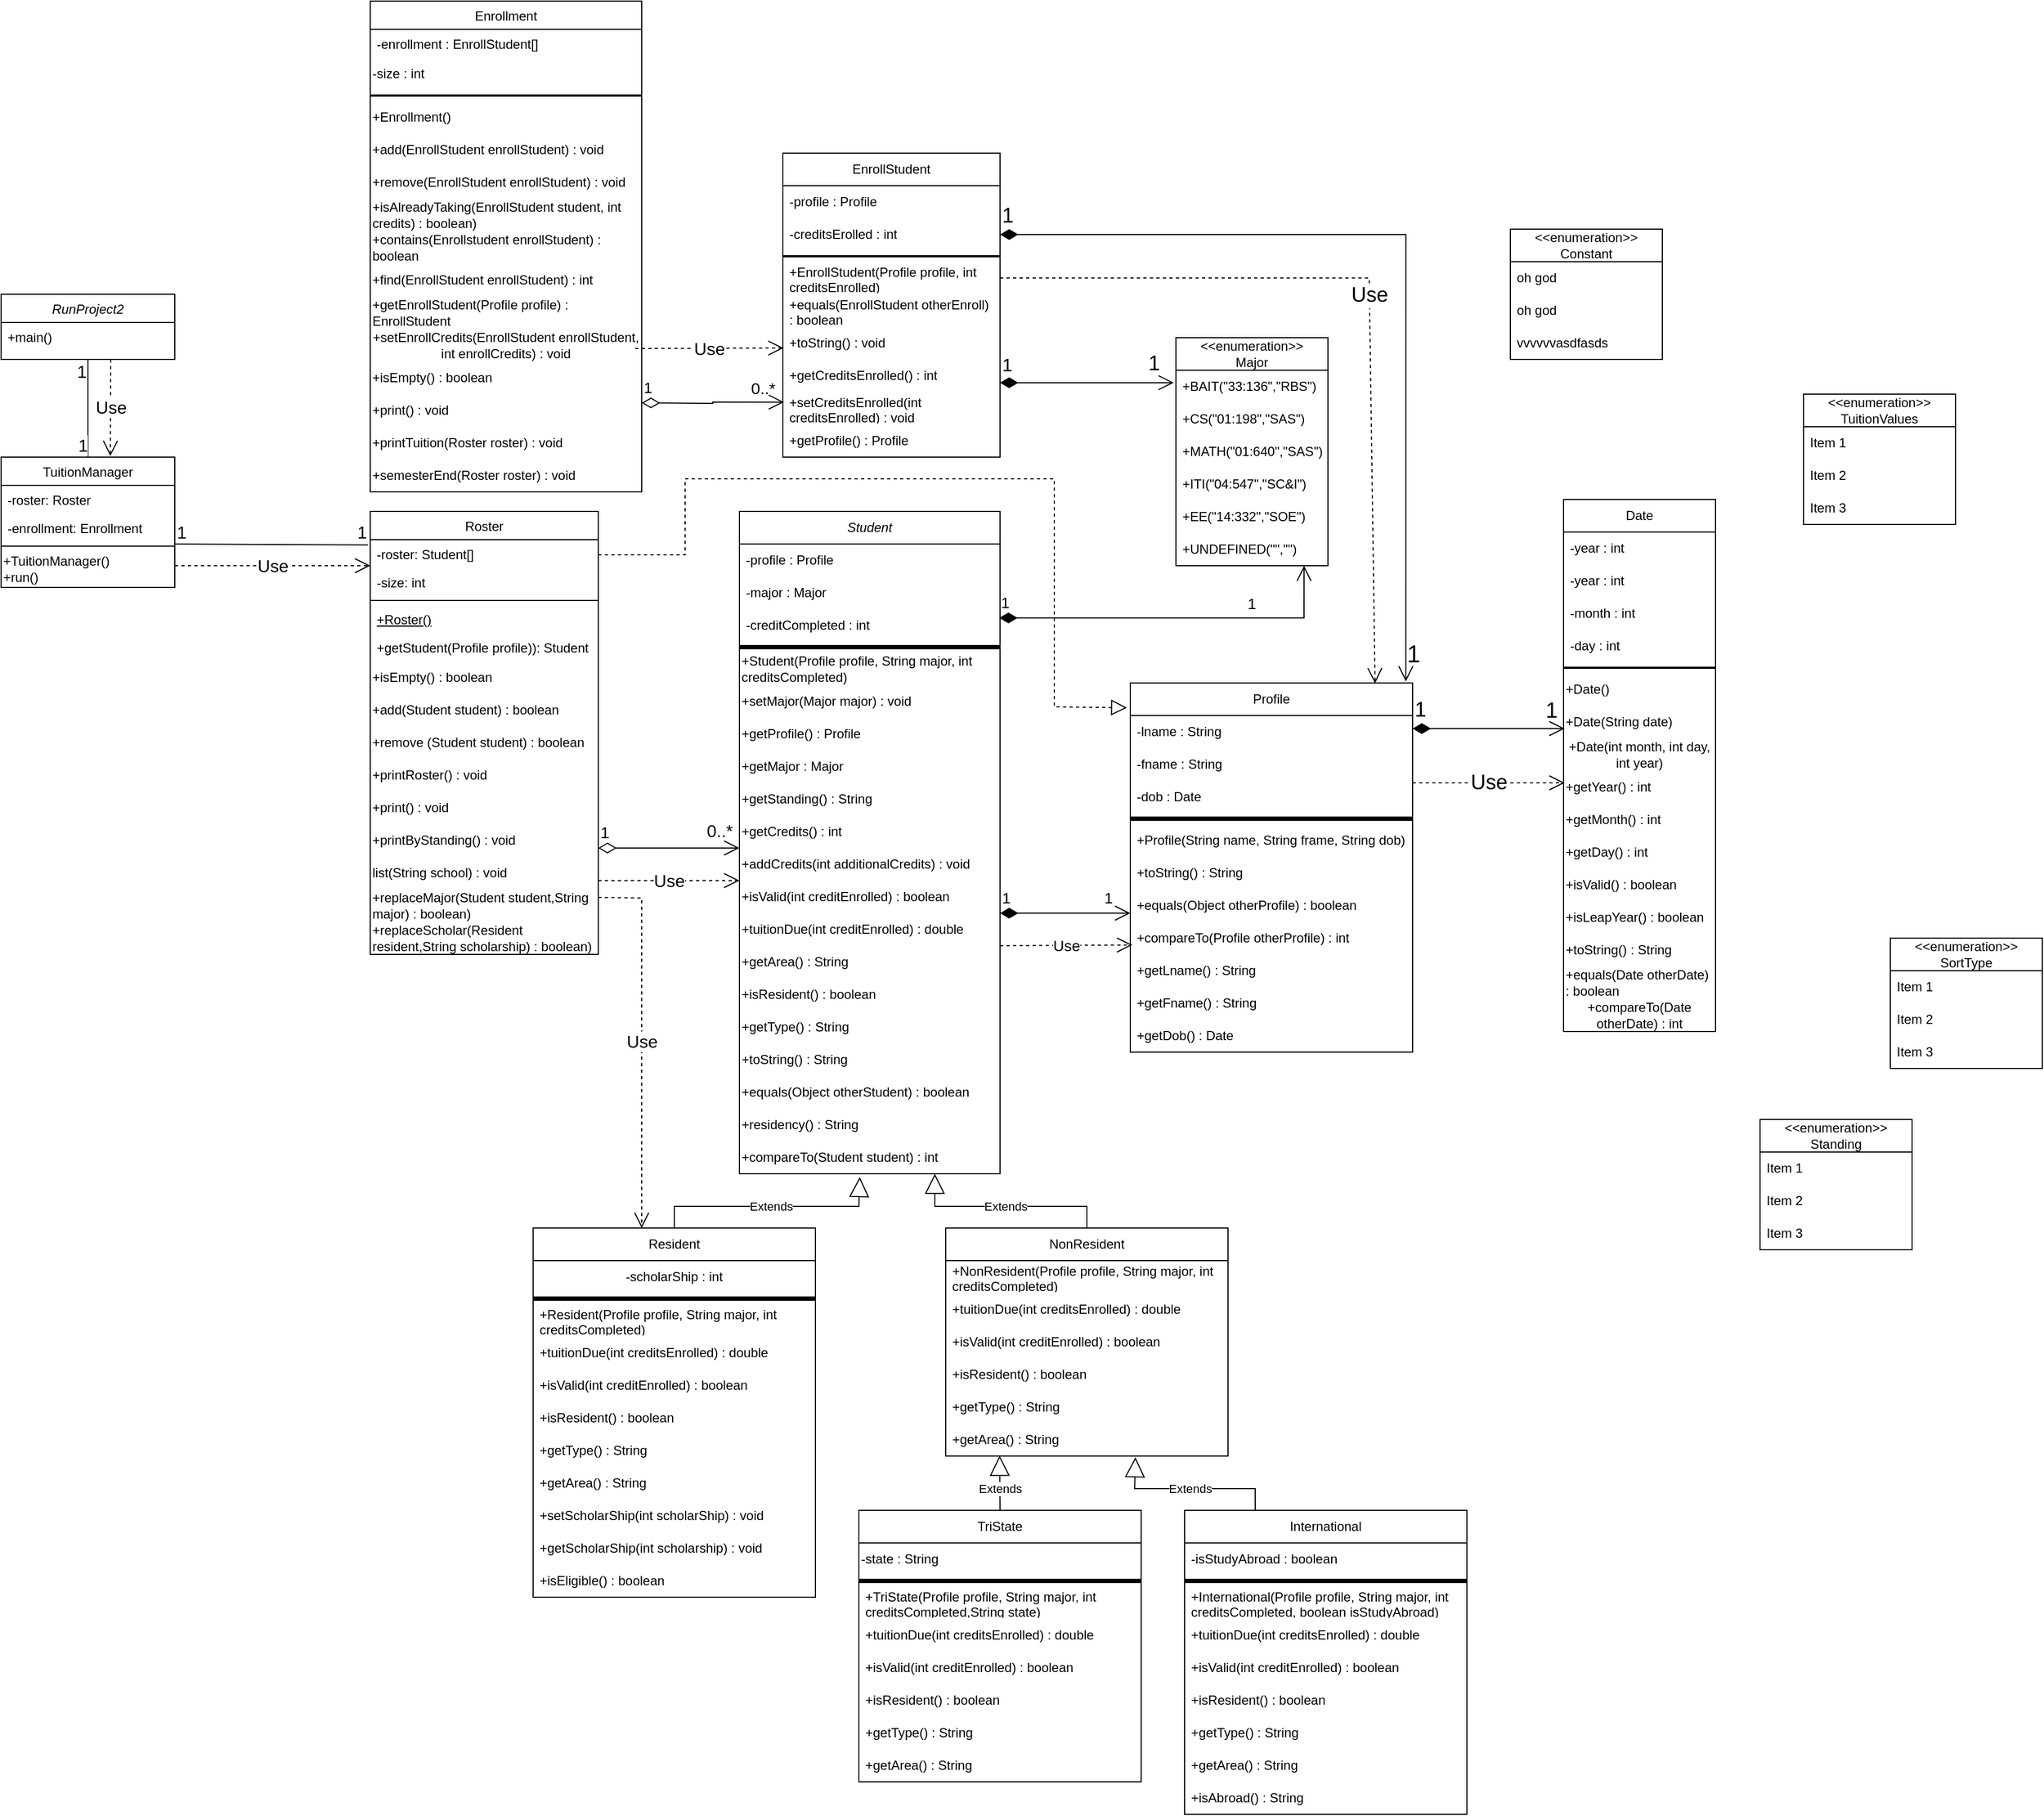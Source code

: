 <mxfile version="20.8.23" type="github">
  <diagram id="C5RBs43oDa-KdzZeNtuy" name="Page-1">
    <mxGraphModel dx="820" dy="2144" grid="1" gridSize="10" guides="1" tooltips="1" connect="1" arrows="1" fold="1" page="1" pageScale="1" pageWidth="827" pageHeight="1169" math="0" shadow="0">
      <root>
        <mxCell id="WIyWlLk6GJQsqaUBKTNV-0" />
        <mxCell id="WIyWlLk6GJQsqaUBKTNV-1" parent="WIyWlLk6GJQsqaUBKTNV-0" />
        <mxCell id="zkfFHV4jXpPFQw0GAbJ--0" value="RunProject2" style="swimlane;fontStyle=2;align=center;verticalAlign=top;childLayout=stackLayout;horizontal=1;startSize=26;horizontalStack=0;resizeParent=1;resizeLast=0;collapsible=1;marginBottom=0;rounded=0;shadow=0;strokeWidth=1;labelBackgroundColor=none;" parent="WIyWlLk6GJQsqaUBKTNV-1" vertex="1">
          <mxGeometry x="890" y="-290" width="160" height="60" as="geometry">
            <mxRectangle x="230" y="140" width="160" height="26" as="alternateBounds" />
          </mxGeometry>
        </mxCell>
        <mxCell id="zkfFHV4jXpPFQw0GAbJ--1" value="+main()" style="text;align=left;verticalAlign=top;spacingLeft=4;spacingRight=4;overflow=hidden;rotatable=0;points=[[0,0.5],[1,0.5]];portConstraint=eastwest;labelBackgroundColor=none;" parent="zkfFHV4jXpPFQw0GAbJ--0" vertex="1">
          <mxGeometry y="26" width="160" height="26" as="geometry" />
        </mxCell>
        <mxCell id="zkfFHV4jXpPFQw0GAbJ--6" value="Roster" style="swimlane;fontStyle=0;align=center;verticalAlign=top;childLayout=stackLayout;horizontal=1;startSize=26;horizontalStack=0;resizeParent=1;resizeLast=0;collapsible=1;marginBottom=0;rounded=0;shadow=0;strokeWidth=1;labelBackgroundColor=none;" parent="WIyWlLk6GJQsqaUBKTNV-1" vertex="1">
          <mxGeometry x="1230" y="-90" width="210" height="408" as="geometry">
            <mxRectangle x="130" y="380" width="160" height="26" as="alternateBounds" />
          </mxGeometry>
        </mxCell>
        <mxCell id="zkfFHV4jXpPFQw0GAbJ--7" value="-roster: Student[]" style="text;align=left;verticalAlign=top;spacingLeft=4;spacingRight=4;overflow=hidden;rotatable=0;points=[[0,0.5],[1,0.5]];portConstraint=eastwest;labelBackgroundColor=none;" parent="zkfFHV4jXpPFQw0GAbJ--6" vertex="1">
          <mxGeometry y="26" width="210" height="26" as="geometry" />
        </mxCell>
        <mxCell id="zkfFHV4jXpPFQw0GAbJ--8" value="-size: int&#xa;" style="text;align=left;verticalAlign=top;spacingLeft=4;spacingRight=4;overflow=hidden;rotatable=0;points=[[0,0.5],[1,0.5]];portConstraint=eastwest;rounded=0;shadow=0;html=0;labelBackgroundColor=none;" parent="zkfFHV4jXpPFQw0GAbJ--6" vertex="1">
          <mxGeometry y="52" width="210" height="26" as="geometry" />
        </mxCell>
        <mxCell id="zkfFHV4jXpPFQw0GAbJ--9" value="" style="line;html=1;strokeWidth=1;align=left;verticalAlign=middle;spacingTop=-1;spacingLeft=3;spacingRight=3;rotatable=0;labelPosition=right;points=[];portConstraint=eastwest;labelBackgroundColor=none;" parent="zkfFHV4jXpPFQw0GAbJ--6" vertex="1">
          <mxGeometry y="78" width="210" height="8" as="geometry" />
        </mxCell>
        <mxCell id="zkfFHV4jXpPFQw0GAbJ--10" value="+Roster()" style="text;align=left;verticalAlign=top;spacingLeft=4;spacingRight=4;overflow=hidden;rotatable=0;points=[[0,0.5],[1,0.5]];portConstraint=eastwest;fontStyle=4;labelBackgroundColor=none;" parent="zkfFHV4jXpPFQw0GAbJ--6" vertex="1">
          <mxGeometry y="86" width="210" height="26" as="geometry" />
        </mxCell>
        <mxCell id="zkfFHV4jXpPFQw0GAbJ--11" value="+getStudent(Profile profile)): Student" style="text;align=left;verticalAlign=top;spacingLeft=4;spacingRight=4;overflow=hidden;rotatable=0;points=[[0,0.5],[1,0.5]];portConstraint=eastwest;labelBackgroundColor=none;" parent="zkfFHV4jXpPFQw0GAbJ--6" vertex="1">
          <mxGeometry y="112" width="210" height="26" as="geometry" />
        </mxCell>
        <mxCell id="5VePyKdH8K8Hi_omqHVl-10" value="+isEmpty() : boolean" style="text;html=1;strokeColor=none;fillColor=none;align=left;verticalAlign=middle;whiteSpace=wrap;rounded=0;labelBackgroundColor=none;" parent="zkfFHV4jXpPFQw0GAbJ--6" vertex="1">
          <mxGeometry y="138" width="210" height="30" as="geometry" />
        </mxCell>
        <mxCell id="5VePyKdH8K8Hi_omqHVl-11" value="+add(Student student) : boolean" style="text;html=1;strokeColor=none;fillColor=none;align=left;verticalAlign=middle;whiteSpace=wrap;rounded=0;labelBackgroundColor=none;" parent="zkfFHV4jXpPFQw0GAbJ--6" vertex="1">
          <mxGeometry y="168" width="210" height="30" as="geometry" />
        </mxCell>
        <mxCell id="5VePyKdH8K8Hi_omqHVl-12" value="+remove (Student student) : boolean" style="text;html=1;strokeColor=none;fillColor=none;align=left;verticalAlign=middle;whiteSpace=wrap;rounded=0;labelBackgroundColor=none;" parent="zkfFHV4jXpPFQw0GAbJ--6" vertex="1">
          <mxGeometry y="198" width="210" height="30" as="geometry" />
        </mxCell>
        <mxCell id="5VePyKdH8K8Hi_omqHVl-13" value="+printRoster() : void" style="text;html=1;strokeColor=none;fillColor=none;align=left;verticalAlign=middle;whiteSpace=wrap;rounded=0;labelBackgroundColor=none;" parent="zkfFHV4jXpPFQw0GAbJ--6" vertex="1">
          <mxGeometry y="228" width="210" height="30" as="geometry" />
        </mxCell>
        <mxCell id="5VePyKdH8K8Hi_omqHVl-14" value="+print() : void" style="text;html=1;strokeColor=none;fillColor=none;align=left;verticalAlign=middle;whiteSpace=wrap;rounded=0;labelBackgroundColor=none;" parent="zkfFHV4jXpPFQw0GAbJ--6" vertex="1">
          <mxGeometry y="258" width="210" height="30" as="geometry" />
        </mxCell>
        <mxCell id="5VePyKdH8K8Hi_omqHVl-15" value="+printByStanding() : void" style="text;html=1;strokeColor=none;fillColor=none;align=left;verticalAlign=middle;whiteSpace=wrap;rounded=0;labelBackgroundColor=none;" parent="zkfFHV4jXpPFQw0GAbJ--6" vertex="1">
          <mxGeometry y="288" width="210" height="30" as="geometry" />
        </mxCell>
        <mxCell id="5VePyKdH8K8Hi_omqHVl-16" value="list(String school) : void" style="text;html=1;strokeColor=none;fillColor=none;align=left;verticalAlign=middle;whiteSpace=wrap;rounded=0;labelBackgroundColor=none;" parent="zkfFHV4jXpPFQw0GAbJ--6" vertex="1">
          <mxGeometry y="318" width="210" height="30" as="geometry" />
        </mxCell>
        <mxCell id="5VePyKdH8K8Hi_omqHVl-17" value="+replaceMajor(Student student,String major) : boolean)" style="text;html=1;strokeColor=none;fillColor=none;align=left;verticalAlign=middle;whiteSpace=wrap;rounded=0;labelBackgroundColor=none;" parent="zkfFHV4jXpPFQw0GAbJ--6" vertex="1">
          <mxGeometry y="348" width="210" height="30" as="geometry" />
        </mxCell>
        <mxCell id="5VePyKdH8K8Hi_omqHVl-18" value="+replaceScholar(Resident resident,String scholarship) : boolean)" style="text;html=1;strokeColor=none;fillColor=none;align=left;verticalAlign=middle;whiteSpace=wrap;rounded=0;labelBackgroundColor=none;" parent="zkfFHV4jXpPFQw0GAbJ--6" vertex="1">
          <mxGeometry y="378" width="210" height="30" as="geometry" />
        </mxCell>
        <mxCell id="zkfFHV4jXpPFQw0GAbJ--13" value="Enrollment" style="swimlane;fontStyle=0;align=center;verticalAlign=top;childLayout=stackLayout;horizontal=1;startSize=26;horizontalStack=0;resizeParent=1;resizeLast=0;collapsible=1;marginBottom=0;rounded=0;shadow=0;strokeWidth=1;labelBackgroundColor=none;" parent="WIyWlLk6GJQsqaUBKTNV-1" vertex="1">
          <mxGeometry x="1230" y="-560" width="250" height="452" as="geometry">
            <mxRectangle x="340" y="380" width="170" height="26" as="alternateBounds" />
          </mxGeometry>
        </mxCell>
        <mxCell id="zkfFHV4jXpPFQw0GAbJ--14" value="-enrollment : EnrollStudent[]" style="text;align=left;verticalAlign=top;spacingLeft=4;spacingRight=4;overflow=hidden;rotatable=0;points=[[0,0.5],[1,0.5]];portConstraint=eastwest;labelBackgroundColor=none;" parent="zkfFHV4jXpPFQw0GAbJ--13" vertex="1">
          <mxGeometry y="26" width="250" height="26" as="geometry" />
        </mxCell>
        <mxCell id="5VePyKdH8K8Hi_omqHVl-19" value="-size : int" style="text;html=1;strokeColor=none;fillColor=none;align=left;verticalAlign=middle;whiteSpace=wrap;rounded=0;labelBackgroundColor=none;" parent="zkfFHV4jXpPFQw0GAbJ--13" vertex="1">
          <mxGeometry y="52" width="250" height="30" as="geometry" />
        </mxCell>
        <mxCell id="5VePyKdH8K8Hi_omqHVl-22" value="" style="line;strokeWidth=2;html=1;labelBackgroundColor=none;" parent="zkfFHV4jXpPFQw0GAbJ--13" vertex="1">
          <mxGeometry y="82" width="250" height="10" as="geometry" />
        </mxCell>
        <mxCell id="5VePyKdH8K8Hi_omqHVl-21" value="+Enrollment()" style="text;html=1;align=left;verticalAlign=middle;resizable=0;points=[];autosize=1;strokeColor=none;fillColor=none;labelBackgroundColor=none;" parent="zkfFHV4jXpPFQw0GAbJ--13" vertex="1">
          <mxGeometry y="92" width="250" height="30" as="geometry" />
        </mxCell>
        <mxCell id="5VePyKdH8K8Hi_omqHVl-23" value="+add(EnrollStudent enrollStudent) : void&lt;br&gt;" style="text;html=1;strokeColor=none;fillColor=none;align=left;verticalAlign=middle;whiteSpace=wrap;rounded=0;labelBackgroundColor=none;" parent="zkfFHV4jXpPFQw0GAbJ--13" vertex="1">
          <mxGeometry y="122" width="250" height="30" as="geometry" />
        </mxCell>
        <mxCell id="5VePyKdH8K8Hi_omqHVl-25" value="+remove(EnrollStudent enrollStudent) : void" style="text;html=1;strokeColor=none;fillColor=none;align=left;verticalAlign=middle;whiteSpace=wrap;rounded=0;labelBackgroundColor=none;" parent="zkfFHV4jXpPFQw0GAbJ--13" vertex="1">
          <mxGeometry y="152" width="250" height="30" as="geometry" />
        </mxCell>
        <mxCell id="5VePyKdH8K8Hi_omqHVl-26" value="+isAlreadyTaking(EnrollStudent student, int credits) : boolean)" style="text;html=1;strokeColor=none;fillColor=none;align=left;verticalAlign=middle;whiteSpace=wrap;rounded=0;labelBackgroundColor=none;" parent="zkfFHV4jXpPFQw0GAbJ--13" vertex="1">
          <mxGeometry y="182" width="250" height="30" as="geometry" />
        </mxCell>
        <mxCell id="5VePyKdH8K8Hi_omqHVl-27" value="+contains(Enrollstudent enrollStudent) : boolean" style="text;html=1;strokeColor=none;fillColor=none;align=left;verticalAlign=middle;whiteSpace=wrap;rounded=0;labelBackgroundColor=none;" parent="zkfFHV4jXpPFQw0GAbJ--13" vertex="1">
          <mxGeometry y="212" width="250" height="30" as="geometry" />
        </mxCell>
        <mxCell id="5VePyKdH8K8Hi_omqHVl-28" value="+find(EnrollStudent enrollStudent) : int" style="text;html=1;strokeColor=none;fillColor=none;align=left;verticalAlign=middle;whiteSpace=wrap;rounded=0;labelBackgroundColor=none;" parent="zkfFHV4jXpPFQw0GAbJ--13" vertex="1">
          <mxGeometry y="242" width="250" height="30" as="geometry" />
        </mxCell>
        <mxCell id="5VePyKdH8K8Hi_omqHVl-29" value="+getEnrollStudent(Profile profile) : EnrollStudent" style="text;html=1;strokeColor=none;fillColor=none;align=left;verticalAlign=middle;whiteSpace=wrap;rounded=0;labelBackgroundColor=none;" parent="zkfFHV4jXpPFQw0GAbJ--13" vertex="1">
          <mxGeometry y="272" width="250" height="30" as="geometry" />
        </mxCell>
        <mxCell id="5VePyKdH8K8Hi_omqHVl-30" value="+setEnrollCredits(EnrollStudent enrollStudent, int enrollCredits) : void" style="text;html=1;strokeColor=none;fillColor=none;align=center;verticalAlign=middle;whiteSpace=wrap;rounded=0;labelBackgroundColor=none;" parent="zkfFHV4jXpPFQw0GAbJ--13" vertex="1">
          <mxGeometry y="302" width="250" height="30" as="geometry" />
        </mxCell>
        <mxCell id="5VePyKdH8K8Hi_omqHVl-31" value="+isEmpty() : boolean" style="text;html=1;strokeColor=none;fillColor=none;align=left;verticalAlign=middle;whiteSpace=wrap;rounded=0;labelBackgroundColor=none;" parent="zkfFHV4jXpPFQw0GAbJ--13" vertex="1">
          <mxGeometry y="332" width="250" height="30" as="geometry" />
        </mxCell>
        <mxCell id="5VePyKdH8K8Hi_omqHVl-32" value="+print() : void" style="text;html=1;strokeColor=none;fillColor=none;align=left;verticalAlign=middle;whiteSpace=wrap;rounded=0;labelBackgroundColor=none;" parent="zkfFHV4jXpPFQw0GAbJ--13" vertex="1">
          <mxGeometry y="362" width="250" height="30" as="geometry" />
        </mxCell>
        <mxCell id="5VePyKdH8K8Hi_omqHVl-33" value="+printTuition(Roster roster) : void" style="text;html=1;strokeColor=none;fillColor=none;align=left;verticalAlign=middle;whiteSpace=wrap;rounded=0;labelBackgroundColor=none;" parent="zkfFHV4jXpPFQw0GAbJ--13" vertex="1">
          <mxGeometry y="392" width="250" height="30" as="geometry" />
        </mxCell>
        <mxCell id="5VePyKdH8K8Hi_omqHVl-34" value="+semesterEnd(Roster roster) : void" style="text;html=1;strokeColor=none;fillColor=none;align=left;verticalAlign=middle;whiteSpace=wrap;rounded=0;labelBackgroundColor=none;" parent="zkfFHV4jXpPFQw0GAbJ--13" vertex="1">
          <mxGeometry y="422" width="250" height="30" as="geometry" />
        </mxCell>
        <mxCell id="zkfFHV4jXpPFQw0GAbJ--17" value="TuitionManager&#xa;" style="swimlane;fontStyle=0;align=center;verticalAlign=top;childLayout=stackLayout;horizontal=1;startSize=26;horizontalStack=0;resizeParent=1;resizeLast=0;collapsible=1;marginBottom=0;rounded=0;shadow=0;strokeWidth=1;labelBackgroundColor=none;" parent="WIyWlLk6GJQsqaUBKTNV-1" vertex="1">
          <mxGeometry x="890" y="-140" width="160" height="120" as="geometry">
            <mxRectangle x="550" y="140" width="160" height="26" as="alternateBounds" />
          </mxGeometry>
        </mxCell>
        <mxCell id="zkfFHV4jXpPFQw0GAbJ--18" value="-roster: Roster" style="text;align=left;verticalAlign=top;spacingLeft=4;spacingRight=4;overflow=hidden;rotatable=0;points=[[0,0.5],[1,0.5]];portConstraint=eastwest;labelBackgroundColor=none;" parent="zkfFHV4jXpPFQw0GAbJ--17" vertex="1">
          <mxGeometry y="26" width="160" height="26" as="geometry" />
        </mxCell>
        <mxCell id="zkfFHV4jXpPFQw0GAbJ--19" value="-enrollment: Enrollment&#xa;" style="text;align=left;verticalAlign=top;spacingLeft=4;spacingRight=4;overflow=hidden;rotatable=0;points=[[0,0.5],[1,0.5]];portConstraint=eastwest;rounded=0;shadow=0;html=0;labelBackgroundColor=none;" parent="zkfFHV4jXpPFQw0GAbJ--17" vertex="1">
          <mxGeometry y="52" width="160" height="26" as="geometry" />
        </mxCell>
        <mxCell id="zkfFHV4jXpPFQw0GAbJ--23" value="" style="line;html=1;strokeWidth=1;align=left;verticalAlign=middle;spacingTop=-1;spacingLeft=3;spacingRight=3;rotatable=0;labelPosition=right;points=[];portConstraint=eastwest;labelBackgroundColor=none;" parent="zkfFHV4jXpPFQw0GAbJ--17" vertex="1">
          <mxGeometry y="78" width="160" height="8" as="geometry" />
        </mxCell>
        <mxCell id="5VePyKdH8K8Hi_omqHVl-4" value="+TuitionManager()&lt;br&gt;+run()" style="text;html=1;strokeColor=none;fillColor=none;align=left;verticalAlign=middle;whiteSpace=wrap;rounded=0;labelBackgroundColor=none;" parent="zkfFHV4jXpPFQw0GAbJ--17" vertex="1">
          <mxGeometry y="86" width="160" height="34" as="geometry" />
        </mxCell>
        <mxCell id="5VePyKdH8K8Hi_omqHVl-35" value="&amp;lt;&amp;lt;enumeration&amp;gt;&amp;gt;&lt;br style=&quot;border-color: var(--border-color);&quot;&gt;Constant" style="swimlane;fontStyle=0;childLayout=stackLayout;horizontal=1;startSize=30;horizontalStack=0;resizeParent=1;resizeParentMax=0;resizeLast=0;collapsible=1;marginBottom=0;whiteSpace=wrap;html=1;labelBackgroundColor=none;" parent="WIyWlLk6GJQsqaUBKTNV-1" vertex="1">
          <mxGeometry x="2280" y="-350" width="140" height="120" as="geometry" />
        </mxCell>
        <mxCell id="5VePyKdH8K8Hi_omqHVl-36" value="oh god&lt;br&gt;" style="text;strokeColor=none;fillColor=none;align=left;verticalAlign=middle;spacingLeft=4;spacingRight=4;overflow=hidden;points=[[0,0.5],[1,0.5]];portConstraint=eastwest;rotatable=0;whiteSpace=wrap;html=1;labelBackgroundColor=none;" parent="5VePyKdH8K8Hi_omqHVl-35" vertex="1">
          <mxGeometry y="30" width="140" height="30" as="geometry" />
        </mxCell>
        <mxCell id="5VePyKdH8K8Hi_omqHVl-37" value="oh god&lt;br&gt;" style="text;strokeColor=none;fillColor=none;align=left;verticalAlign=middle;spacingLeft=4;spacingRight=4;overflow=hidden;points=[[0,0.5],[1,0.5]];portConstraint=eastwest;rotatable=0;whiteSpace=wrap;html=1;labelBackgroundColor=none;" parent="5VePyKdH8K8Hi_omqHVl-35" vertex="1">
          <mxGeometry y="60" width="140" height="30" as="geometry" />
        </mxCell>
        <mxCell id="5VePyKdH8K8Hi_omqHVl-38" value="vvvvvvasdfasds" style="text;strokeColor=none;fillColor=none;align=left;verticalAlign=middle;spacingLeft=4;spacingRight=4;overflow=hidden;points=[[0,0.5],[1,0.5]];portConstraint=eastwest;rotatable=0;whiteSpace=wrap;html=1;labelBackgroundColor=none;" parent="5VePyKdH8K8Hi_omqHVl-35" vertex="1">
          <mxGeometry y="90" width="140" height="30" as="geometry" />
        </mxCell>
        <mxCell id="5VePyKdH8K8Hi_omqHVl-39" value="Date" style="swimlane;fontStyle=0;childLayout=stackLayout;horizontal=1;startSize=30;horizontalStack=0;resizeParent=1;resizeParentMax=0;resizeLast=0;collapsible=1;marginBottom=0;whiteSpace=wrap;html=1;labelBackgroundColor=none;" parent="WIyWlLk6GJQsqaUBKTNV-1" vertex="1">
          <mxGeometry x="2329" y="-101" width="140" height="490" as="geometry" />
        </mxCell>
        <mxCell id="5VePyKdH8K8Hi_omqHVl-200" value="-year : int" style="text;strokeColor=none;fillColor=none;align=left;verticalAlign=middle;spacingLeft=4;spacingRight=4;overflow=hidden;points=[[0,0.5],[1,0.5]];portConstraint=eastwest;rotatable=0;whiteSpace=wrap;html=1;labelBackgroundColor=none;" parent="5VePyKdH8K8Hi_omqHVl-39" vertex="1">
          <mxGeometry y="30" width="140" height="30" as="geometry" />
        </mxCell>
        <mxCell id="5VePyKdH8K8Hi_omqHVl-40" value="-year : int" style="text;strokeColor=none;fillColor=none;align=left;verticalAlign=middle;spacingLeft=4;spacingRight=4;overflow=hidden;points=[[0,0.5],[1,0.5]];portConstraint=eastwest;rotatable=0;whiteSpace=wrap;html=1;labelBackgroundColor=none;" parent="5VePyKdH8K8Hi_omqHVl-39" vertex="1">
          <mxGeometry y="60" width="140" height="30" as="geometry" />
        </mxCell>
        <mxCell id="5VePyKdH8K8Hi_omqHVl-41" value="-month : int" style="text;strokeColor=none;fillColor=none;align=left;verticalAlign=middle;spacingLeft=4;spacingRight=4;overflow=hidden;points=[[0,0.5],[1,0.5]];portConstraint=eastwest;rotatable=0;whiteSpace=wrap;html=1;labelBackgroundColor=none;" parent="5VePyKdH8K8Hi_omqHVl-39" vertex="1">
          <mxGeometry y="90" width="140" height="30" as="geometry" />
        </mxCell>
        <mxCell id="5VePyKdH8K8Hi_omqHVl-42" value="-day : int" style="text;strokeColor=none;fillColor=none;align=left;verticalAlign=middle;spacingLeft=4;spacingRight=4;overflow=hidden;points=[[0,0.5],[1,0.5]];portConstraint=eastwest;rotatable=0;whiteSpace=wrap;html=1;labelBackgroundColor=none;" parent="5VePyKdH8K8Hi_omqHVl-39" vertex="1">
          <mxGeometry y="120" width="140" height="30" as="geometry" />
        </mxCell>
        <mxCell id="5VePyKdH8K8Hi_omqHVl-45" value="" style="line;strokeWidth=2;html=1;labelBackgroundColor=none;" parent="5VePyKdH8K8Hi_omqHVl-39" vertex="1">
          <mxGeometry y="150" width="140" height="10" as="geometry" />
        </mxCell>
        <mxCell id="5VePyKdH8K8Hi_omqHVl-43" value="+Date()" style="text;html=1;strokeColor=none;fillColor=none;align=left;verticalAlign=middle;whiteSpace=wrap;rounded=0;labelBackgroundColor=none;" parent="5VePyKdH8K8Hi_omqHVl-39" vertex="1">
          <mxGeometry y="160" width="140" height="30" as="geometry" />
        </mxCell>
        <mxCell id="5VePyKdH8K8Hi_omqHVl-47" value="+Date(String date)" style="text;html=1;strokeColor=none;fillColor=none;align=left;verticalAlign=middle;whiteSpace=wrap;rounded=0;labelBackgroundColor=none;" parent="5VePyKdH8K8Hi_omqHVl-39" vertex="1">
          <mxGeometry y="190" width="140" height="30" as="geometry" />
        </mxCell>
        <mxCell id="5VePyKdH8K8Hi_omqHVl-48" value="+Date(int month, int day, int year)" style="text;html=1;strokeColor=none;fillColor=none;align=center;verticalAlign=middle;whiteSpace=wrap;rounded=0;labelBackgroundColor=none;" parent="5VePyKdH8K8Hi_omqHVl-39" vertex="1">
          <mxGeometry y="220" width="140" height="30" as="geometry" />
        </mxCell>
        <mxCell id="5VePyKdH8K8Hi_omqHVl-49" value="+getYear() : int" style="text;html=1;strokeColor=none;fillColor=none;align=left;verticalAlign=middle;whiteSpace=wrap;rounded=0;labelBackgroundColor=none;" parent="5VePyKdH8K8Hi_omqHVl-39" vertex="1">
          <mxGeometry y="250" width="140" height="30" as="geometry" />
        </mxCell>
        <mxCell id="5VePyKdH8K8Hi_omqHVl-50" value="+getMonth() : int" style="text;html=1;strokeColor=none;fillColor=none;align=left;verticalAlign=middle;whiteSpace=wrap;rounded=0;labelBackgroundColor=none;" parent="5VePyKdH8K8Hi_omqHVl-39" vertex="1">
          <mxGeometry y="280" width="140" height="30" as="geometry" />
        </mxCell>
        <mxCell id="5VePyKdH8K8Hi_omqHVl-51" value="+getDay() : int" style="text;html=1;strokeColor=none;fillColor=none;align=left;verticalAlign=middle;whiteSpace=wrap;rounded=0;labelBackgroundColor=none;" parent="5VePyKdH8K8Hi_omqHVl-39" vertex="1">
          <mxGeometry y="310" width="140" height="30" as="geometry" />
        </mxCell>
        <mxCell id="5VePyKdH8K8Hi_omqHVl-52" value="+isValid() : boolean" style="text;html=1;strokeColor=none;fillColor=none;align=left;verticalAlign=middle;whiteSpace=wrap;rounded=0;labelBackgroundColor=none;" parent="5VePyKdH8K8Hi_omqHVl-39" vertex="1">
          <mxGeometry y="340" width="140" height="30" as="geometry" />
        </mxCell>
        <mxCell id="5VePyKdH8K8Hi_omqHVl-55" value="+isLeapYear() : boolean" style="text;html=1;strokeColor=none;fillColor=none;align=left;verticalAlign=middle;whiteSpace=wrap;rounded=0;labelBackgroundColor=none;" parent="5VePyKdH8K8Hi_omqHVl-39" vertex="1">
          <mxGeometry y="370" width="140" height="30" as="geometry" />
        </mxCell>
        <mxCell id="5VePyKdH8K8Hi_omqHVl-53" value="+toString() : String" style="text;html=1;strokeColor=none;fillColor=none;align=left;verticalAlign=middle;whiteSpace=wrap;rounded=0;labelBackgroundColor=none;" parent="5VePyKdH8K8Hi_omqHVl-39" vertex="1">
          <mxGeometry y="400" width="140" height="30" as="geometry" />
        </mxCell>
        <mxCell id="5VePyKdH8K8Hi_omqHVl-54" value="+equals(Date otherDate) : boolean" style="text;html=1;strokeColor=none;fillColor=none;align=left;verticalAlign=middle;whiteSpace=wrap;rounded=0;labelBackgroundColor=none;" parent="5VePyKdH8K8Hi_omqHVl-39" vertex="1">
          <mxGeometry y="430" width="140" height="30" as="geometry" />
        </mxCell>
        <mxCell id="5VePyKdH8K8Hi_omqHVl-56" value="+compareTo(Date otherDate) : int" style="text;html=1;strokeColor=none;fillColor=none;align=center;verticalAlign=middle;whiteSpace=wrap;rounded=0;labelBackgroundColor=none;" parent="5VePyKdH8K8Hi_omqHVl-39" vertex="1">
          <mxGeometry y="460" width="140" height="30" as="geometry" />
        </mxCell>
        <mxCell id="5VePyKdH8K8Hi_omqHVl-57" value="EnrollStudent&lt;br&gt;" style="swimlane;fontStyle=0;childLayout=stackLayout;horizontal=1;startSize=30;horizontalStack=0;resizeParent=1;resizeParentMax=0;resizeLast=0;collapsible=1;marginBottom=0;whiteSpace=wrap;html=1;labelBackgroundColor=none;" parent="WIyWlLk6GJQsqaUBKTNV-1" vertex="1">
          <mxGeometry x="1610" y="-420" width="200" height="280" as="geometry" />
        </mxCell>
        <mxCell id="5VePyKdH8K8Hi_omqHVl-58" value="-profile : Profile" style="text;strokeColor=none;fillColor=none;align=left;verticalAlign=middle;spacingLeft=4;spacingRight=4;overflow=hidden;points=[[0,0.5],[1,0.5]];portConstraint=eastwest;rotatable=0;whiteSpace=wrap;html=1;labelBackgroundColor=none;" parent="5VePyKdH8K8Hi_omqHVl-57" vertex="1">
          <mxGeometry y="30" width="200" height="30" as="geometry" />
        </mxCell>
        <mxCell id="5VePyKdH8K8Hi_omqHVl-59" value="-creditsErolled : int" style="text;strokeColor=none;fillColor=none;align=left;verticalAlign=middle;spacingLeft=4;spacingRight=4;overflow=hidden;points=[[0,0.5],[1,0.5]];portConstraint=eastwest;rotatable=0;whiteSpace=wrap;html=1;labelBackgroundColor=none;" parent="5VePyKdH8K8Hi_omqHVl-57" vertex="1">
          <mxGeometry y="60" width="200" height="30" as="geometry" />
        </mxCell>
        <mxCell id="5VePyKdH8K8Hi_omqHVl-61" value="" style="line;strokeWidth=2;html=1;labelBackgroundColor=none;" parent="5VePyKdH8K8Hi_omqHVl-57" vertex="1">
          <mxGeometry y="90" width="200" height="10" as="geometry" />
        </mxCell>
        <mxCell id="5VePyKdH8K8Hi_omqHVl-60" value="+EnrollStudent(Profile profile, int creditsEnrolled)" style="text;strokeColor=none;fillColor=none;align=left;verticalAlign=middle;spacingLeft=4;spacingRight=4;overflow=hidden;points=[[0,0.5],[1,0.5]];portConstraint=eastwest;rotatable=0;whiteSpace=wrap;html=1;labelBackgroundColor=none;" parent="5VePyKdH8K8Hi_omqHVl-57" vertex="1">
          <mxGeometry y="100" width="200" height="30" as="geometry" />
        </mxCell>
        <mxCell id="5VePyKdH8K8Hi_omqHVl-63" value="+equals(EnrollStudent otherEnroll) : boolean" style="text;strokeColor=none;fillColor=none;align=left;verticalAlign=middle;spacingLeft=4;spacingRight=4;overflow=hidden;points=[[0,0.5],[1,0.5]];portConstraint=eastwest;rotatable=0;whiteSpace=wrap;html=1;labelBackgroundColor=none;" parent="5VePyKdH8K8Hi_omqHVl-57" vertex="1">
          <mxGeometry y="130" width="200" height="30" as="geometry" />
        </mxCell>
        <mxCell id="5VePyKdH8K8Hi_omqHVl-64" value="+toString() : void" style="text;strokeColor=none;fillColor=none;align=left;verticalAlign=middle;spacingLeft=4;spacingRight=4;overflow=hidden;points=[[0,0.5],[1,0.5]];portConstraint=eastwest;rotatable=0;whiteSpace=wrap;html=1;labelBackgroundColor=none;" parent="5VePyKdH8K8Hi_omqHVl-57" vertex="1">
          <mxGeometry y="160" width="200" height="30" as="geometry" />
        </mxCell>
        <mxCell id="5VePyKdH8K8Hi_omqHVl-65" value="+getCreditsEnrolled() : int" style="text;strokeColor=none;fillColor=none;align=left;verticalAlign=middle;spacingLeft=4;spacingRight=4;overflow=hidden;points=[[0,0.5],[1,0.5]];portConstraint=eastwest;rotatable=0;whiteSpace=wrap;html=1;labelBackgroundColor=none;" parent="5VePyKdH8K8Hi_omqHVl-57" vertex="1">
          <mxGeometry y="190" width="200" height="30" as="geometry" />
        </mxCell>
        <mxCell id="5VePyKdH8K8Hi_omqHVl-66" value="+setCreditsEnrolled(int creditsEnrolled) : void" style="text;strokeColor=none;fillColor=none;align=left;verticalAlign=middle;spacingLeft=4;spacingRight=4;overflow=hidden;points=[[0,0.5],[1,0.5]];portConstraint=eastwest;rotatable=0;whiteSpace=wrap;html=1;labelBackgroundColor=none;" parent="5VePyKdH8K8Hi_omqHVl-57" vertex="1">
          <mxGeometry y="220" width="200" height="30" as="geometry" />
        </mxCell>
        <mxCell id="5VePyKdH8K8Hi_omqHVl-67" value="+getProfile() : Profile" style="text;strokeColor=none;fillColor=none;align=left;verticalAlign=middle;spacingLeft=4;spacingRight=4;overflow=hidden;points=[[0,0.5],[1,0.5]];portConstraint=eastwest;rotatable=0;whiteSpace=wrap;html=1;labelBackgroundColor=none;" parent="5VePyKdH8K8Hi_omqHVl-57" vertex="1">
          <mxGeometry y="250" width="200" height="30" as="geometry" />
        </mxCell>
        <mxCell id="5VePyKdH8K8Hi_omqHVl-68" value="International" style="swimlane;fontStyle=0;childLayout=stackLayout;horizontal=1;startSize=30;horizontalStack=0;resizeParent=1;resizeParentMax=0;resizeLast=0;collapsible=1;marginBottom=0;whiteSpace=wrap;html=1;labelBackgroundColor=none;" parent="WIyWlLk6GJQsqaUBKTNV-1" vertex="1">
          <mxGeometry x="1980" y="830" width="260" height="280" as="geometry" />
        </mxCell>
        <mxCell id="5VePyKdH8K8Hi_omqHVl-69" value="-isStudyAbroad : boolean" style="text;strokeColor=none;fillColor=none;align=left;verticalAlign=middle;spacingLeft=4;spacingRight=4;overflow=hidden;points=[[0,0.5],[1,0.5]];portConstraint=eastwest;rotatable=0;whiteSpace=wrap;html=1;labelBackgroundColor=none;" parent="5VePyKdH8K8Hi_omqHVl-68" vertex="1">
          <mxGeometry y="30" width="260" height="30" as="geometry" />
        </mxCell>
        <mxCell id="5VePyKdH8K8Hi_omqHVl-72" value="" style="line;strokeWidth=4;html=1;perimeter=backbonePerimeter;points=[];outlineConnect=0;labelBackgroundColor=none;" parent="5VePyKdH8K8Hi_omqHVl-68" vertex="1">
          <mxGeometry y="60" width="260" height="10" as="geometry" />
        </mxCell>
        <mxCell id="5VePyKdH8K8Hi_omqHVl-70" value="+International(Profile profile, String major, int creditsCompleted, boolean isStudyAbroad)" style="text;strokeColor=none;fillColor=none;align=left;verticalAlign=middle;spacingLeft=4;spacingRight=4;overflow=hidden;points=[[0,0.5],[1,0.5]];portConstraint=eastwest;rotatable=0;whiteSpace=wrap;html=1;labelBackgroundColor=none;" parent="5VePyKdH8K8Hi_omqHVl-68" vertex="1">
          <mxGeometry y="70" width="260" height="30" as="geometry" />
        </mxCell>
        <mxCell id="5VePyKdH8K8Hi_omqHVl-71" value="+tuitionDue(int creditsEnrolled) : double" style="text;strokeColor=none;fillColor=none;align=left;verticalAlign=middle;spacingLeft=4;spacingRight=4;overflow=hidden;points=[[0,0.5],[1,0.5]];portConstraint=eastwest;rotatable=0;whiteSpace=wrap;html=1;labelBackgroundColor=none;" parent="5VePyKdH8K8Hi_omqHVl-68" vertex="1">
          <mxGeometry y="100" width="260" height="30" as="geometry" />
        </mxCell>
        <mxCell id="5VePyKdH8K8Hi_omqHVl-73" value="+isValid(int creditEnrolled) : boolean" style="text;strokeColor=none;fillColor=none;align=left;verticalAlign=middle;spacingLeft=4;spacingRight=4;overflow=hidden;points=[[0,0.5],[1,0.5]];portConstraint=eastwest;rotatable=0;whiteSpace=wrap;html=1;labelBackgroundColor=none;" parent="5VePyKdH8K8Hi_omqHVl-68" vertex="1">
          <mxGeometry y="130" width="260" height="30" as="geometry" />
        </mxCell>
        <mxCell id="5VePyKdH8K8Hi_omqHVl-74" value="+isResident() : boolean" style="text;strokeColor=none;fillColor=none;align=left;verticalAlign=middle;spacingLeft=4;spacingRight=4;overflow=hidden;points=[[0,0.5],[1,0.5]];portConstraint=eastwest;rotatable=0;whiteSpace=wrap;html=1;labelBackgroundColor=none;" parent="5VePyKdH8K8Hi_omqHVl-68" vertex="1">
          <mxGeometry y="160" width="260" height="30" as="geometry" />
        </mxCell>
        <mxCell id="5VePyKdH8K8Hi_omqHVl-75" value="+getType() : String" style="text;strokeColor=none;fillColor=none;align=left;verticalAlign=middle;spacingLeft=4;spacingRight=4;overflow=hidden;points=[[0,0.5],[1,0.5]];portConstraint=eastwest;rotatable=0;whiteSpace=wrap;html=1;labelBackgroundColor=none;" parent="5VePyKdH8K8Hi_omqHVl-68" vertex="1">
          <mxGeometry y="190" width="260" height="30" as="geometry" />
        </mxCell>
        <mxCell id="5VePyKdH8K8Hi_omqHVl-76" value="+getArea() : String" style="text;strokeColor=none;fillColor=none;align=left;verticalAlign=middle;spacingLeft=4;spacingRight=4;overflow=hidden;points=[[0,0.5],[1,0.5]];portConstraint=eastwest;rotatable=0;whiteSpace=wrap;html=1;labelBackgroundColor=none;" parent="5VePyKdH8K8Hi_omqHVl-68" vertex="1">
          <mxGeometry y="220" width="260" height="30" as="geometry" />
        </mxCell>
        <mxCell id="5VePyKdH8K8Hi_omqHVl-77" value="+isAbroad() : String" style="text;strokeColor=none;fillColor=none;align=left;verticalAlign=middle;spacingLeft=4;spacingRight=4;overflow=hidden;points=[[0,0.5],[1,0.5]];portConstraint=eastwest;rotatable=0;whiteSpace=wrap;html=1;labelBackgroundColor=none;" parent="5VePyKdH8K8Hi_omqHVl-68" vertex="1">
          <mxGeometry y="250" width="260" height="30" as="geometry" />
        </mxCell>
        <mxCell id="5VePyKdH8K8Hi_omqHVl-80" value="&amp;lt;&amp;lt;enumeration&amp;gt;&amp;gt;&lt;br&gt;Major" style="swimlane;fontStyle=0;childLayout=stackLayout;horizontal=1;startSize=30;horizontalStack=0;resizeParent=1;resizeParentMax=0;resizeLast=0;collapsible=1;marginBottom=0;whiteSpace=wrap;html=1;labelBackgroundColor=none;" parent="WIyWlLk6GJQsqaUBKTNV-1" vertex="1">
          <mxGeometry x="1972" y="-250" width="140" height="210" as="geometry" />
        </mxCell>
        <mxCell id="5VePyKdH8K8Hi_omqHVl-81" value="+BAIT(&quot;33:136&quot;,&quot;RBS&quot;)" style="text;strokeColor=none;fillColor=none;align=left;verticalAlign=middle;spacingLeft=4;spacingRight=4;overflow=hidden;points=[[0,0.5],[1,0.5]];portConstraint=eastwest;rotatable=0;whiteSpace=wrap;html=1;labelBackgroundColor=none;" parent="5VePyKdH8K8Hi_omqHVl-80" vertex="1">
          <mxGeometry y="30" width="140" height="30" as="geometry" />
        </mxCell>
        <mxCell id="5VePyKdH8K8Hi_omqHVl-82" value="+CS(&quot;01:198&quot;,&quot;SAS&quot;)" style="text;strokeColor=none;fillColor=none;align=left;verticalAlign=middle;spacingLeft=4;spacingRight=4;overflow=hidden;points=[[0,0.5],[1,0.5]];portConstraint=eastwest;rotatable=0;whiteSpace=wrap;html=1;labelBackgroundColor=none;" parent="5VePyKdH8K8Hi_omqHVl-80" vertex="1">
          <mxGeometry y="60" width="140" height="30" as="geometry" />
        </mxCell>
        <mxCell id="5VePyKdH8K8Hi_omqHVl-83" value="+MATH(&quot;01:640&quot;,&quot;SAS&quot;)" style="text;strokeColor=none;fillColor=none;align=left;verticalAlign=middle;spacingLeft=4;spacingRight=4;overflow=hidden;points=[[0,0.5],[1,0.5]];portConstraint=eastwest;rotatable=0;whiteSpace=wrap;html=1;labelBackgroundColor=none;" parent="5VePyKdH8K8Hi_omqHVl-80" vertex="1">
          <mxGeometry y="90" width="140" height="30" as="geometry" />
        </mxCell>
        <mxCell id="5VePyKdH8K8Hi_omqHVl-217" value="+ITI(&quot;04:547&quot;,&quot;SC&amp;amp;I&quot;)" style="text;strokeColor=none;fillColor=none;align=left;verticalAlign=middle;spacingLeft=4;spacingRight=4;overflow=hidden;points=[[0,0.5],[1,0.5]];portConstraint=eastwest;rotatable=0;whiteSpace=wrap;html=1;labelBackgroundColor=none;" parent="5VePyKdH8K8Hi_omqHVl-80" vertex="1">
          <mxGeometry y="120" width="140" height="30" as="geometry" />
        </mxCell>
        <mxCell id="5VePyKdH8K8Hi_omqHVl-218" value="+EE(&quot;14:332&quot;,&quot;SOE&quot;)" style="text;strokeColor=none;fillColor=none;align=left;verticalAlign=middle;spacingLeft=4;spacingRight=4;overflow=hidden;points=[[0,0.5],[1,0.5]];portConstraint=eastwest;rotatable=0;whiteSpace=wrap;html=1;labelBackgroundColor=none;" parent="5VePyKdH8K8Hi_omqHVl-80" vertex="1">
          <mxGeometry y="150" width="140" height="30" as="geometry" />
        </mxCell>
        <mxCell id="5VePyKdH8K8Hi_omqHVl-219" value="+UNDEFINED(&quot;&quot;,&quot;&quot;)" style="text;strokeColor=none;fillColor=none;align=left;verticalAlign=middle;spacingLeft=4;spacingRight=4;overflow=hidden;points=[[0,0.5],[1,0.5]];portConstraint=eastwest;rotatable=0;whiteSpace=wrap;html=1;labelBackgroundColor=none;" parent="5VePyKdH8K8Hi_omqHVl-80" vertex="1">
          <mxGeometry y="180" width="140" height="30" as="geometry" />
        </mxCell>
        <mxCell id="5VePyKdH8K8Hi_omqHVl-84" value="NonResident" style="swimlane;fontStyle=0;childLayout=stackLayout;horizontal=1;startSize=30;horizontalStack=0;resizeParent=1;resizeParentMax=0;resizeLast=0;collapsible=1;marginBottom=0;whiteSpace=wrap;html=1;labelBackgroundColor=none;" parent="WIyWlLk6GJQsqaUBKTNV-1" vertex="1">
          <mxGeometry x="1760" y="570" width="260" height="210" as="geometry" />
        </mxCell>
        <mxCell id="5VePyKdH8K8Hi_omqHVl-87" value="+NonResident(Profile profile, String major, int creditsCompleted)" style="text;strokeColor=none;fillColor=none;align=left;verticalAlign=middle;spacingLeft=4;spacingRight=4;overflow=hidden;points=[[0,0.5],[1,0.5]];portConstraint=eastwest;rotatable=0;whiteSpace=wrap;html=1;labelBackgroundColor=none;" parent="5VePyKdH8K8Hi_omqHVl-84" vertex="1">
          <mxGeometry y="30" width="260" height="30" as="geometry" />
        </mxCell>
        <mxCell id="5VePyKdH8K8Hi_omqHVl-88" value="+tuitionDue(int creditsEnrolled) : double" style="text;strokeColor=none;fillColor=none;align=left;verticalAlign=middle;spacingLeft=4;spacingRight=4;overflow=hidden;points=[[0,0.5],[1,0.5]];portConstraint=eastwest;rotatable=0;whiteSpace=wrap;html=1;labelBackgroundColor=none;" parent="5VePyKdH8K8Hi_omqHVl-84" vertex="1">
          <mxGeometry y="60" width="260" height="30" as="geometry" />
        </mxCell>
        <mxCell id="5VePyKdH8K8Hi_omqHVl-89" value="+isValid(int creditEnrolled) : boolean" style="text;strokeColor=none;fillColor=none;align=left;verticalAlign=middle;spacingLeft=4;spacingRight=4;overflow=hidden;points=[[0,0.5],[1,0.5]];portConstraint=eastwest;rotatable=0;whiteSpace=wrap;html=1;labelBackgroundColor=none;" parent="5VePyKdH8K8Hi_omqHVl-84" vertex="1">
          <mxGeometry y="90" width="260" height="30" as="geometry" />
        </mxCell>
        <mxCell id="5VePyKdH8K8Hi_omqHVl-90" value="+isResident() : boolean" style="text;strokeColor=none;fillColor=none;align=left;verticalAlign=middle;spacingLeft=4;spacingRight=4;overflow=hidden;points=[[0,0.5],[1,0.5]];portConstraint=eastwest;rotatable=0;whiteSpace=wrap;html=1;labelBackgroundColor=none;" parent="5VePyKdH8K8Hi_omqHVl-84" vertex="1">
          <mxGeometry y="120" width="260" height="30" as="geometry" />
        </mxCell>
        <mxCell id="5VePyKdH8K8Hi_omqHVl-91" value="+getType() : String" style="text;strokeColor=none;fillColor=none;align=left;verticalAlign=middle;spacingLeft=4;spacingRight=4;overflow=hidden;points=[[0,0.5],[1,0.5]];portConstraint=eastwest;rotatable=0;whiteSpace=wrap;html=1;labelBackgroundColor=none;" parent="5VePyKdH8K8Hi_omqHVl-84" vertex="1">
          <mxGeometry y="150" width="260" height="30" as="geometry" />
        </mxCell>
        <mxCell id="5VePyKdH8K8Hi_omqHVl-92" value="+getArea() : String" style="text;strokeColor=none;fillColor=none;align=left;verticalAlign=middle;spacingLeft=4;spacingRight=4;overflow=hidden;points=[[0,0.5],[1,0.5]];portConstraint=eastwest;rotatable=0;whiteSpace=wrap;html=1;labelBackgroundColor=none;" parent="5VePyKdH8K8Hi_omqHVl-84" vertex="1">
          <mxGeometry y="180" width="260" height="30" as="geometry" />
        </mxCell>
        <mxCell id="5VePyKdH8K8Hi_omqHVl-94" value="Profile" style="swimlane;fontStyle=0;childLayout=stackLayout;horizontal=1;startSize=30;horizontalStack=0;resizeParent=1;resizeParentMax=0;resizeLast=0;collapsible=1;marginBottom=0;whiteSpace=wrap;html=1;labelBackgroundColor=none;" parent="WIyWlLk6GJQsqaUBKTNV-1" vertex="1">
          <mxGeometry x="1930" y="68" width="260" height="340" as="geometry" />
        </mxCell>
        <mxCell id="5VePyKdH8K8Hi_omqHVl-95" value="-lname : String" style="text;strokeColor=none;fillColor=none;align=left;verticalAlign=middle;spacingLeft=4;spacingRight=4;overflow=hidden;points=[[0,0.5],[1,0.5]];portConstraint=eastwest;rotatable=0;whiteSpace=wrap;html=1;labelBackgroundColor=none;" parent="5VePyKdH8K8Hi_omqHVl-94" vertex="1">
          <mxGeometry y="30" width="260" height="30" as="geometry" />
        </mxCell>
        <mxCell id="5VePyKdH8K8Hi_omqHVl-99" value="-fname : String" style="text;strokeColor=none;fillColor=none;align=left;verticalAlign=middle;spacingLeft=4;spacingRight=4;overflow=hidden;points=[[0,0.5],[1,0.5]];portConstraint=eastwest;rotatable=0;whiteSpace=wrap;html=1;labelBackgroundColor=none;" parent="5VePyKdH8K8Hi_omqHVl-94" vertex="1">
          <mxGeometry y="60" width="260" height="30" as="geometry" />
        </mxCell>
        <mxCell id="5VePyKdH8K8Hi_omqHVl-100" value="-dob : Date" style="text;strokeColor=none;fillColor=none;align=left;verticalAlign=middle;spacingLeft=4;spacingRight=4;overflow=hidden;points=[[0,0.5],[1,0.5]];portConstraint=eastwest;rotatable=0;whiteSpace=wrap;html=1;labelBackgroundColor=none;" parent="5VePyKdH8K8Hi_omqHVl-94" vertex="1">
          <mxGeometry y="90" width="260" height="30" as="geometry" />
        </mxCell>
        <mxCell id="5VePyKdH8K8Hi_omqHVl-98" value="" style="line;strokeWidth=4;html=1;perimeter=backbonePerimeter;points=[];outlineConnect=0;labelBackgroundColor=none;" parent="5VePyKdH8K8Hi_omqHVl-94" vertex="1">
          <mxGeometry y="120" width="260" height="10" as="geometry" />
        </mxCell>
        <mxCell id="5VePyKdH8K8Hi_omqHVl-96" value="+Profile(String name, String frame, String dob)" style="text;strokeColor=none;fillColor=none;align=left;verticalAlign=middle;spacingLeft=4;spacingRight=4;overflow=hidden;points=[[0,0.5],[1,0.5]];portConstraint=eastwest;rotatable=0;whiteSpace=wrap;html=1;labelBackgroundColor=none;" parent="5VePyKdH8K8Hi_omqHVl-94" vertex="1">
          <mxGeometry y="130" width="260" height="30" as="geometry" />
        </mxCell>
        <mxCell id="5VePyKdH8K8Hi_omqHVl-97" value="+toString() : String" style="text;strokeColor=none;fillColor=none;align=left;verticalAlign=middle;spacingLeft=4;spacingRight=4;overflow=hidden;points=[[0,0.5],[1,0.5]];portConstraint=eastwest;rotatable=0;whiteSpace=wrap;html=1;labelBackgroundColor=none;" parent="5VePyKdH8K8Hi_omqHVl-94" vertex="1">
          <mxGeometry y="160" width="260" height="30" as="geometry" />
        </mxCell>
        <mxCell id="5VePyKdH8K8Hi_omqHVl-102" value="+equals(Object otherProfile) : boolean" style="text;strokeColor=none;fillColor=none;align=left;verticalAlign=middle;spacingLeft=4;spacingRight=4;overflow=hidden;points=[[0,0.5],[1,0.5]];portConstraint=eastwest;rotatable=0;whiteSpace=wrap;html=1;labelBackgroundColor=none;" parent="5VePyKdH8K8Hi_omqHVl-94" vertex="1">
          <mxGeometry y="190" width="260" height="30" as="geometry" />
        </mxCell>
        <mxCell id="5VePyKdH8K8Hi_omqHVl-103" value="+compareTo(Profile otherProfile) : int" style="text;strokeColor=none;fillColor=none;align=left;verticalAlign=middle;spacingLeft=4;spacingRight=4;overflow=hidden;points=[[0,0.5],[1,0.5]];portConstraint=eastwest;rotatable=0;whiteSpace=wrap;html=1;labelBackgroundColor=none;" parent="5VePyKdH8K8Hi_omqHVl-94" vertex="1">
          <mxGeometry y="220" width="260" height="30" as="geometry" />
        </mxCell>
        <mxCell id="5VePyKdH8K8Hi_omqHVl-104" value="+getLname() : String" style="text;strokeColor=none;fillColor=none;align=left;verticalAlign=middle;spacingLeft=4;spacingRight=4;overflow=hidden;points=[[0,0.5],[1,0.5]];portConstraint=eastwest;rotatable=0;whiteSpace=wrap;html=1;labelBackgroundColor=none;" parent="5VePyKdH8K8Hi_omqHVl-94" vertex="1">
          <mxGeometry y="250" width="260" height="30" as="geometry" />
        </mxCell>
        <mxCell id="5VePyKdH8K8Hi_omqHVl-105" value="+getFname() : String" style="text;strokeColor=none;fillColor=none;align=left;verticalAlign=middle;spacingLeft=4;spacingRight=4;overflow=hidden;points=[[0,0.5],[1,0.5]];portConstraint=eastwest;rotatable=0;whiteSpace=wrap;html=1;labelBackgroundColor=none;" parent="5VePyKdH8K8Hi_omqHVl-94" vertex="1">
          <mxGeometry y="280" width="260" height="30" as="geometry" />
        </mxCell>
        <mxCell id="5VePyKdH8K8Hi_omqHVl-106" value="+getDob() : Date" style="text;strokeColor=none;fillColor=none;align=left;verticalAlign=middle;spacingLeft=4;spacingRight=4;overflow=hidden;points=[[0,0.5],[1,0.5]];portConstraint=eastwest;rotatable=0;whiteSpace=wrap;html=1;labelBackgroundColor=none;" parent="5VePyKdH8K8Hi_omqHVl-94" vertex="1">
          <mxGeometry y="310" width="260" height="30" as="geometry" />
        </mxCell>
        <mxCell id="5VePyKdH8K8Hi_omqHVl-107" value="Resident" style="swimlane;fontStyle=0;childLayout=stackLayout;horizontal=1;startSize=30;horizontalStack=0;resizeParent=1;resizeParentMax=0;resizeLast=0;collapsible=1;marginBottom=0;whiteSpace=wrap;html=1;labelBackgroundColor=none;" parent="WIyWlLk6GJQsqaUBKTNV-1" vertex="1">
          <mxGeometry x="1380" y="570" width="260" height="340" as="geometry" />
        </mxCell>
        <mxCell id="5VePyKdH8K8Hi_omqHVl-114" value="-scholarShip : int" style="text;html=1;strokeColor=none;fillColor=none;align=center;verticalAlign=middle;whiteSpace=wrap;rounded=0;labelBackgroundColor=none;" parent="5VePyKdH8K8Hi_omqHVl-107" vertex="1">
          <mxGeometry y="30" width="260" height="30" as="geometry" />
        </mxCell>
        <mxCell id="5VePyKdH8K8Hi_omqHVl-115" value="" style="line;strokeWidth=4;html=1;perimeter=backbonePerimeter;points=[];outlineConnect=0;labelBackgroundColor=none;" parent="5VePyKdH8K8Hi_omqHVl-107" vertex="1">
          <mxGeometry y="60" width="260" height="10" as="geometry" />
        </mxCell>
        <mxCell id="5VePyKdH8K8Hi_omqHVl-108" value="+Resident(Profile profile, String major, int creditsCompleted)" style="text;strokeColor=none;fillColor=none;align=left;verticalAlign=middle;spacingLeft=4;spacingRight=4;overflow=hidden;points=[[0,0.5],[1,0.5]];portConstraint=eastwest;rotatable=0;whiteSpace=wrap;html=1;labelBackgroundColor=none;" parent="5VePyKdH8K8Hi_omqHVl-107" vertex="1">
          <mxGeometry y="70" width="260" height="30" as="geometry" />
        </mxCell>
        <mxCell id="5VePyKdH8K8Hi_omqHVl-109" value="+tuitionDue(int creditsEnrolled) : double" style="text;strokeColor=none;fillColor=none;align=left;verticalAlign=middle;spacingLeft=4;spacingRight=4;overflow=hidden;points=[[0,0.5],[1,0.5]];portConstraint=eastwest;rotatable=0;whiteSpace=wrap;html=1;labelBackgroundColor=none;" parent="5VePyKdH8K8Hi_omqHVl-107" vertex="1">
          <mxGeometry y="100" width="260" height="30" as="geometry" />
        </mxCell>
        <mxCell id="5VePyKdH8K8Hi_omqHVl-110" value="+isValid(int creditEnrolled) : boolean" style="text;strokeColor=none;fillColor=none;align=left;verticalAlign=middle;spacingLeft=4;spacingRight=4;overflow=hidden;points=[[0,0.5],[1,0.5]];portConstraint=eastwest;rotatable=0;whiteSpace=wrap;html=1;labelBackgroundColor=none;" parent="5VePyKdH8K8Hi_omqHVl-107" vertex="1">
          <mxGeometry y="130" width="260" height="30" as="geometry" />
        </mxCell>
        <mxCell id="5VePyKdH8K8Hi_omqHVl-111" value="+isResident() : boolean" style="text;strokeColor=none;fillColor=none;align=left;verticalAlign=middle;spacingLeft=4;spacingRight=4;overflow=hidden;points=[[0,0.5],[1,0.5]];portConstraint=eastwest;rotatable=0;whiteSpace=wrap;html=1;labelBackgroundColor=none;" parent="5VePyKdH8K8Hi_omqHVl-107" vertex="1">
          <mxGeometry y="160" width="260" height="30" as="geometry" />
        </mxCell>
        <mxCell id="5VePyKdH8K8Hi_omqHVl-112" value="+getType() : String" style="text;strokeColor=none;fillColor=none;align=left;verticalAlign=middle;spacingLeft=4;spacingRight=4;overflow=hidden;points=[[0,0.5],[1,0.5]];portConstraint=eastwest;rotatable=0;whiteSpace=wrap;html=1;labelBackgroundColor=none;" parent="5VePyKdH8K8Hi_omqHVl-107" vertex="1">
          <mxGeometry y="190" width="260" height="30" as="geometry" />
        </mxCell>
        <mxCell id="5VePyKdH8K8Hi_omqHVl-113" value="+getArea() : String" style="text;strokeColor=none;fillColor=none;align=left;verticalAlign=middle;spacingLeft=4;spacingRight=4;overflow=hidden;points=[[0,0.5],[1,0.5]];portConstraint=eastwest;rotatable=0;whiteSpace=wrap;html=1;labelBackgroundColor=none;" parent="5VePyKdH8K8Hi_omqHVl-107" vertex="1">
          <mxGeometry y="220" width="260" height="30" as="geometry" />
        </mxCell>
        <mxCell id="5VePyKdH8K8Hi_omqHVl-116" value="+setScholarShip(int scholarShip) : void&lt;span style=&quot;white-space: pre;&quot;&gt; &lt;/span&gt;" style="text;strokeColor=none;fillColor=none;align=left;verticalAlign=middle;spacingLeft=4;spacingRight=4;overflow=hidden;points=[[0,0.5],[1,0.5]];portConstraint=eastwest;rotatable=0;whiteSpace=wrap;html=1;labelBackgroundColor=none;" parent="5VePyKdH8K8Hi_omqHVl-107" vertex="1">
          <mxGeometry y="250" width="260" height="30" as="geometry" />
        </mxCell>
        <mxCell id="5VePyKdH8K8Hi_omqHVl-117" value="+getScholarShip(int scholarship) : void" style="text;strokeColor=none;fillColor=none;align=left;verticalAlign=middle;spacingLeft=4;spacingRight=4;overflow=hidden;points=[[0,0.5],[1,0.5]];portConstraint=eastwest;rotatable=0;whiteSpace=wrap;html=1;labelBackgroundColor=none;" parent="5VePyKdH8K8Hi_omqHVl-107" vertex="1">
          <mxGeometry y="280" width="260" height="30" as="geometry" />
        </mxCell>
        <mxCell id="5VePyKdH8K8Hi_omqHVl-118" value="+isEligible() : boolean" style="text;strokeColor=none;fillColor=none;align=left;verticalAlign=middle;spacingLeft=4;spacingRight=4;overflow=hidden;points=[[0,0.5],[1,0.5]];portConstraint=eastwest;rotatable=0;whiteSpace=wrap;html=1;labelBackgroundColor=none;" parent="5VePyKdH8K8Hi_omqHVl-107" vertex="1">
          <mxGeometry y="310" width="260" height="30" as="geometry" />
        </mxCell>
        <mxCell id="5VePyKdH8K8Hi_omqHVl-119" value="&amp;lt;&amp;lt;enumeration&amp;gt;&amp;gt;&lt;br style=&quot;border-color: var(--border-color);&quot;&gt;SortType" style="swimlane;fontStyle=0;childLayout=stackLayout;horizontal=1;startSize=30;horizontalStack=0;resizeParent=1;resizeParentMax=0;resizeLast=0;collapsible=1;marginBottom=0;whiteSpace=wrap;html=1;labelBackgroundColor=none;" parent="WIyWlLk6GJQsqaUBKTNV-1" vertex="1">
          <mxGeometry x="2630" y="303" width="140" height="120" as="geometry" />
        </mxCell>
        <mxCell id="5VePyKdH8K8Hi_omqHVl-120" value="Item 1" style="text;strokeColor=none;fillColor=none;align=left;verticalAlign=middle;spacingLeft=4;spacingRight=4;overflow=hidden;points=[[0,0.5],[1,0.5]];portConstraint=eastwest;rotatable=0;whiteSpace=wrap;html=1;labelBackgroundColor=none;" parent="5VePyKdH8K8Hi_omqHVl-119" vertex="1">
          <mxGeometry y="30" width="140" height="30" as="geometry" />
        </mxCell>
        <mxCell id="5VePyKdH8K8Hi_omqHVl-121" value="Item 2" style="text;strokeColor=none;fillColor=none;align=left;verticalAlign=middle;spacingLeft=4;spacingRight=4;overflow=hidden;points=[[0,0.5],[1,0.5]];portConstraint=eastwest;rotatable=0;whiteSpace=wrap;html=1;labelBackgroundColor=none;" parent="5VePyKdH8K8Hi_omqHVl-119" vertex="1">
          <mxGeometry y="60" width="140" height="30" as="geometry" />
        </mxCell>
        <mxCell id="5VePyKdH8K8Hi_omqHVl-122" value="Item 3" style="text;strokeColor=none;fillColor=none;align=left;verticalAlign=middle;spacingLeft=4;spacingRight=4;overflow=hidden;points=[[0,0.5],[1,0.5]];portConstraint=eastwest;rotatable=0;whiteSpace=wrap;html=1;labelBackgroundColor=none;" parent="5VePyKdH8K8Hi_omqHVl-119" vertex="1">
          <mxGeometry y="90" width="140" height="30" as="geometry" />
        </mxCell>
        <mxCell id="5VePyKdH8K8Hi_omqHVl-123" value="&amp;lt;&amp;lt;enumeration&amp;gt;&amp;gt;&lt;br style=&quot;border-color: var(--border-color);&quot;&gt;Standing" style="swimlane;fontStyle=0;childLayout=stackLayout;horizontal=1;startSize=30;horizontalStack=0;resizeParent=1;resizeParentMax=0;resizeLast=0;collapsible=1;marginBottom=0;whiteSpace=wrap;html=1;labelBackgroundColor=none;" parent="WIyWlLk6GJQsqaUBKTNV-1" vertex="1">
          <mxGeometry x="2510" y="470" width="140" height="120" as="geometry" />
        </mxCell>
        <mxCell id="5VePyKdH8K8Hi_omqHVl-124" value="Item 1" style="text;strokeColor=none;fillColor=none;align=left;verticalAlign=middle;spacingLeft=4;spacingRight=4;overflow=hidden;points=[[0,0.5],[1,0.5]];portConstraint=eastwest;rotatable=0;whiteSpace=wrap;html=1;labelBackgroundColor=none;" parent="5VePyKdH8K8Hi_omqHVl-123" vertex="1">
          <mxGeometry y="30" width="140" height="30" as="geometry" />
        </mxCell>
        <mxCell id="5VePyKdH8K8Hi_omqHVl-125" value="Item 2" style="text;strokeColor=none;fillColor=none;align=left;verticalAlign=middle;spacingLeft=4;spacingRight=4;overflow=hidden;points=[[0,0.5],[1,0.5]];portConstraint=eastwest;rotatable=0;whiteSpace=wrap;html=1;labelBackgroundColor=none;" parent="5VePyKdH8K8Hi_omqHVl-123" vertex="1">
          <mxGeometry y="60" width="140" height="30" as="geometry" />
        </mxCell>
        <mxCell id="5VePyKdH8K8Hi_omqHVl-126" value="Item 3" style="text;strokeColor=none;fillColor=none;align=left;verticalAlign=middle;spacingLeft=4;spacingRight=4;overflow=hidden;points=[[0,0.5],[1,0.5]];portConstraint=eastwest;rotatable=0;whiteSpace=wrap;html=1;labelBackgroundColor=none;" parent="5VePyKdH8K8Hi_omqHVl-123" vertex="1">
          <mxGeometry y="90" width="140" height="30" as="geometry" />
        </mxCell>
        <mxCell id="5VePyKdH8K8Hi_omqHVl-127" value="&lt;i&gt;Student&lt;/i&gt;" style="swimlane;fontStyle=0;childLayout=stackLayout;horizontal=1;startSize=30;horizontalStack=0;resizeParent=1;resizeParentMax=0;resizeLast=0;collapsible=1;marginBottom=0;whiteSpace=wrap;html=1;labelBackgroundColor=none;" parent="WIyWlLk6GJQsqaUBKTNV-1" vertex="1">
          <mxGeometry x="1570" y="-90" width="240" height="610" as="geometry" />
        </mxCell>
        <mxCell id="5VePyKdH8K8Hi_omqHVl-128" value="-profile : Profile" style="text;strokeColor=none;fillColor=none;align=left;verticalAlign=middle;spacingLeft=4;spacingRight=4;overflow=hidden;points=[[0,0.5],[1,0.5]];portConstraint=eastwest;rotatable=0;whiteSpace=wrap;html=1;labelBackgroundColor=none;" parent="5VePyKdH8K8Hi_omqHVl-127" vertex="1">
          <mxGeometry y="30" width="240" height="30" as="geometry" />
        </mxCell>
        <mxCell id="5VePyKdH8K8Hi_omqHVl-129" value="-major : Major" style="text;strokeColor=none;fillColor=none;align=left;verticalAlign=middle;spacingLeft=4;spacingRight=4;overflow=hidden;points=[[0,0.5],[1,0.5]];portConstraint=eastwest;rotatable=0;whiteSpace=wrap;html=1;labelBackgroundColor=none;" parent="5VePyKdH8K8Hi_omqHVl-127" vertex="1">
          <mxGeometry y="60" width="240" height="30" as="geometry" />
        </mxCell>
        <mxCell id="5VePyKdH8K8Hi_omqHVl-130" value="-creditCompleted : int" style="text;strokeColor=none;fillColor=none;align=left;verticalAlign=middle;spacingLeft=4;spacingRight=4;overflow=hidden;points=[[0,0.5],[1,0.5]];portConstraint=eastwest;rotatable=0;whiteSpace=wrap;html=1;labelBackgroundColor=none;" parent="5VePyKdH8K8Hi_omqHVl-127" vertex="1">
          <mxGeometry y="90" width="240" height="30" as="geometry" />
        </mxCell>
        <mxCell id="5VePyKdH8K8Hi_omqHVl-132" value="" style="line;strokeWidth=4;html=1;perimeter=backbonePerimeter;points=[];outlineConnect=0;labelBackgroundColor=none;" parent="5VePyKdH8K8Hi_omqHVl-127" vertex="1">
          <mxGeometry y="120" width="240" height="10" as="geometry" />
        </mxCell>
        <mxCell id="5VePyKdH8K8Hi_omqHVl-131" value="+Student(Profile profile, String major, int creditsCompleted)" style="text;html=1;strokeColor=none;fillColor=none;align=left;verticalAlign=middle;whiteSpace=wrap;rounded=0;labelBackgroundColor=none;" parent="5VePyKdH8K8Hi_omqHVl-127" vertex="1">
          <mxGeometry y="130" width="240" height="30" as="geometry" />
        </mxCell>
        <mxCell id="5VePyKdH8K8Hi_omqHVl-133" value="+setMajor(Major major) : void" style="text;html=1;strokeColor=none;fillColor=none;align=left;verticalAlign=middle;whiteSpace=wrap;rounded=0;labelBackgroundColor=none;" parent="5VePyKdH8K8Hi_omqHVl-127" vertex="1">
          <mxGeometry y="160" width="240" height="30" as="geometry" />
        </mxCell>
        <mxCell id="5VePyKdH8K8Hi_omqHVl-134" value="+getProfile() : Profile" style="text;html=1;strokeColor=none;fillColor=none;align=left;verticalAlign=middle;whiteSpace=wrap;rounded=0;labelBackgroundColor=none;" parent="5VePyKdH8K8Hi_omqHVl-127" vertex="1">
          <mxGeometry y="190" width="240" height="30" as="geometry" />
        </mxCell>
        <mxCell id="5VePyKdH8K8Hi_omqHVl-135" value="+getMajor : Major" style="text;html=1;strokeColor=none;fillColor=none;align=left;verticalAlign=middle;whiteSpace=wrap;rounded=0;labelBackgroundColor=none;" parent="5VePyKdH8K8Hi_omqHVl-127" vertex="1">
          <mxGeometry y="220" width="240" height="30" as="geometry" />
        </mxCell>
        <mxCell id="5VePyKdH8K8Hi_omqHVl-136" value="+getStanding() : String" style="text;html=1;strokeColor=none;fillColor=none;align=left;verticalAlign=middle;whiteSpace=wrap;rounded=0;labelBackgroundColor=none;" parent="5VePyKdH8K8Hi_omqHVl-127" vertex="1">
          <mxGeometry y="250" width="240" height="30" as="geometry" />
        </mxCell>
        <mxCell id="5VePyKdH8K8Hi_omqHVl-137" value="+getCredits() : int" style="text;html=1;strokeColor=none;fillColor=none;align=left;verticalAlign=middle;whiteSpace=wrap;rounded=0;labelBackgroundColor=none;" parent="5VePyKdH8K8Hi_omqHVl-127" vertex="1">
          <mxGeometry y="280" width="240" height="30" as="geometry" />
        </mxCell>
        <mxCell id="5VePyKdH8K8Hi_omqHVl-138" value="+addCredits(int additionalCredits) : void" style="text;html=1;strokeColor=none;fillColor=none;align=left;verticalAlign=middle;whiteSpace=wrap;rounded=0;labelBackgroundColor=none;" parent="5VePyKdH8K8Hi_omqHVl-127" vertex="1">
          <mxGeometry y="310" width="240" height="30" as="geometry" />
        </mxCell>
        <mxCell id="5VePyKdH8K8Hi_omqHVl-139" value="+isValid(int creditEnrolled) : boolean" style="text;html=1;strokeColor=none;fillColor=none;align=left;verticalAlign=middle;whiteSpace=wrap;rounded=0;labelBackgroundColor=none;" parent="5VePyKdH8K8Hi_omqHVl-127" vertex="1">
          <mxGeometry y="340" width="240" height="30" as="geometry" />
        </mxCell>
        <mxCell id="5VePyKdH8K8Hi_omqHVl-140" value="+tuitionDue(int creditEnrolled) : double" style="text;html=1;strokeColor=none;fillColor=none;align=left;verticalAlign=middle;whiteSpace=wrap;rounded=0;labelBackgroundColor=none;" parent="5VePyKdH8K8Hi_omqHVl-127" vertex="1">
          <mxGeometry y="370" width="240" height="30" as="geometry" />
        </mxCell>
        <mxCell id="5VePyKdH8K8Hi_omqHVl-141" value="+getArea() : String" style="text;html=1;strokeColor=none;fillColor=none;align=left;verticalAlign=middle;whiteSpace=wrap;rounded=0;labelBackgroundColor=none;" parent="5VePyKdH8K8Hi_omqHVl-127" vertex="1">
          <mxGeometry y="400" width="240" height="30" as="geometry" />
        </mxCell>
        <mxCell id="5VePyKdH8K8Hi_omqHVl-142" value="+isResident() : boolean" style="text;html=1;strokeColor=none;fillColor=none;align=left;verticalAlign=middle;whiteSpace=wrap;rounded=0;labelBackgroundColor=none;" parent="5VePyKdH8K8Hi_omqHVl-127" vertex="1">
          <mxGeometry y="430" width="240" height="30" as="geometry" />
        </mxCell>
        <mxCell id="5VePyKdH8K8Hi_omqHVl-143" value="+getType() : String" style="text;html=1;strokeColor=none;fillColor=none;align=left;verticalAlign=middle;whiteSpace=wrap;rounded=0;labelBackgroundColor=none;" parent="5VePyKdH8K8Hi_omqHVl-127" vertex="1">
          <mxGeometry y="460" width="240" height="30" as="geometry" />
        </mxCell>
        <mxCell id="5VePyKdH8K8Hi_omqHVl-144" value="+toString() : String" style="text;html=1;strokeColor=none;fillColor=none;align=left;verticalAlign=middle;whiteSpace=wrap;rounded=0;labelBackgroundColor=none;" parent="5VePyKdH8K8Hi_omqHVl-127" vertex="1">
          <mxGeometry y="490" width="240" height="30" as="geometry" />
        </mxCell>
        <mxCell id="5VePyKdH8K8Hi_omqHVl-145" value="+equals(Object otherStudent) : boolean" style="text;html=1;strokeColor=none;fillColor=none;align=left;verticalAlign=middle;whiteSpace=wrap;rounded=0;labelBackgroundColor=none;" parent="5VePyKdH8K8Hi_omqHVl-127" vertex="1">
          <mxGeometry y="520" width="240" height="30" as="geometry" />
        </mxCell>
        <mxCell id="5VePyKdH8K8Hi_omqHVl-146" value="+residency() : String" style="text;html=1;strokeColor=none;fillColor=none;align=left;verticalAlign=middle;whiteSpace=wrap;rounded=0;labelBackgroundColor=none;" parent="5VePyKdH8K8Hi_omqHVl-127" vertex="1">
          <mxGeometry y="550" width="240" height="30" as="geometry" />
        </mxCell>
        <mxCell id="5VePyKdH8K8Hi_omqHVl-147" value="+compareTo(Student student) : int" style="text;html=1;strokeColor=none;fillColor=none;align=left;verticalAlign=middle;whiteSpace=wrap;rounded=0;labelBackgroundColor=none;" parent="5VePyKdH8K8Hi_omqHVl-127" vertex="1">
          <mxGeometry y="580" width="240" height="30" as="geometry" />
        </mxCell>
        <mxCell id="5VePyKdH8K8Hi_omqHVl-148" value="TriState" style="swimlane;fontStyle=0;childLayout=stackLayout;horizontal=1;startSize=30;horizontalStack=0;resizeParent=1;resizeParentMax=0;resizeLast=0;collapsible=1;marginBottom=0;whiteSpace=wrap;html=1;labelBackgroundColor=none;" parent="WIyWlLk6GJQsqaUBKTNV-1" vertex="1">
          <mxGeometry x="1680" y="830" width="260" height="250" as="geometry" />
        </mxCell>
        <mxCell id="5VePyKdH8K8Hi_omqHVl-155" value="-state : String" style="text;html=1;strokeColor=none;fillColor=none;align=left;verticalAlign=middle;whiteSpace=wrap;rounded=0;labelBackgroundColor=none;" parent="5VePyKdH8K8Hi_omqHVl-148" vertex="1">
          <mxGeometry y="30" width="260" height="30" as="geometry" />
        </mxCell>
        <mxCell id="5VePyKdH8K8Hi_omqHVl-156" value="" style="line;strokeWidth=4;html=1;perimeter=backbonePerimeter;points=[];outlineConnect=0;labelBackgroundColor=none;" parent="5VePyKdH8K8Hi_omqHVl-148" vertex="1">
          <mxGeometry y="60" width="260" height="10" as="geometry" />
        </mxCell>
        <mxCell id="5VePyKdH8K8Hi_omqHVl-149" value="+TriState(Profile profile, String major, int creditsCompleted,String state)" style="text;strokeColor=none;fillColor=none;align=left;verticalAlign=middle;spacingLeft=4;spacingRight=4;overflow=hidden;points=[[0,0.5],[1,0.5]];portConstraint=eastwest;rotatable=0;whiteSpace=wrap;html=1;labelBackgroundColor=none;" parent="5VePyKdH8K8Hi_omqHVl-148" vertex="1">
          <mxGeometry y="70" width="260" height="30" as="geometry" />
        </mxCell>
        <mxCell id="5VePyKdH8K8Hi_omqHVl-150" value="+tuitionDue(int creditsEnrolled) : double" style="text;strokeColor=none;fillColor=none;align=left;verticalAlign=middle;spacingLeft=4;spacingRight=4;overflow=hidden;points=[[0,0.5],[1,0.5]];portConstraint=eastwest;rotatable=0;whiteSpace=wrap;html=1;labelBackgroundColor=none;" parent="5VePyKdH8K8Hi_omqHVl-148" vertex="1">
          <mxGeometry y="100" width="260" height="30" as="geometry" />
        </mxCell>
        <mxCell id="5VePyKdH8K8Hi_omqHVl-151" value="+isValid(int creditEnrolled) : boolean" style="text;strokeColor=none;fillColor=none;align=left;verticalAlign=middle;spacingLeft=4;spacingRight=4;overflow=hidden;points=[[0,0.5],[1,0.5]];portConstraint=eastwest;rotatable=0;whiteSpace=wrap;html=1;labelBackgroundColor=none;" parent="5VePyKdH8K8Hi_omqHVl-148" vertex="1">
          <mxGeometry y="130" width="260" height="30" as="geometry" />
        </mxCell>
        <mxCell id="5VePyKdH8K8Hi_omqHVl-152" value="+isResident() : boolean" style="text;strokeColor=none;fillColor=none;align=left;verticalAlign=middle;spacingLeft=4;spacingRight=4;overflow=hidden;points=[[0,0.5],[1,0.5]];portConstraint=eastwest;rotatable=0;whiteSpace=wrap;html=1;labelBackgroundColor=none;" parent="5VePyKdH8K8Hi_omqHVl-148" vertex="1">
          <mxGeometry y="160" width="260" height="30" as="geometry" />
        </mxCell>
        <mxCell id="5VePyKdH8K8Hi_omqHVl-153" value="+getType() : String" style="text;strokeColor=none;fillColor=none;align=left;verticalAlign=middle;spacingLeft=4;spacingRight=4;overflow=hidden;points=[[0,0.5],[1,0.5]];portConstraint=eastwest;rotatable=0;whiteSpace=wrap;html=1;labelBackgroundColor=none;" parent="5VePyKdH8K8Hi_omqHVl-148" vertex="1">
          <mxGeometry y="190" width="260" height="30" as="geometry" />
        </mxCell>
        <mxCell id="5VePyKdH8K8Hi_omqHVl-154" value="+getArea() : String" style="text;strokeColor=none;fillColor=none;align=left;verticalAlign=middle;spacingLeft=4;spacingRight=4;overflow=hidden;points=[[0,0.5],[1,0.5]];portConstraint=eastwest;rotatable=0;whiteSpace=wrap;html=1;labelBackgroundColor=none;" parent="5VePyKdH8K8Hi_omqHVl-148" vertex="1">
          <mxGeometry y="220" width="260" height="30" as="geometry" />
        </mxCell>
        <mxCell id="5VePyKdH8K8Hi_omqHVl-157" value="&amp;lt;&amp;lt;enumeration&amp;gt;&amp;gt;&lt;br style=&quot;border-color: var(--border-color);&quot;&gt;TuitionValues" style="swimlane;fontStyle=0;childLayout=stackLayout;horizontal=1;startSize=30;horizontalStack=0;resizeParent=1;resizeParentMax=0;resizeLast=0;collapsible=1;marginBottom=0;whiteSpace=wrap;html=1;labelBackgroundColor=none;" parent="WIyWlLk6GJQsqaUBKTNV-1" vertex="1">
          <mxGeometry x="2550" y="-198" width="140" height="120" as="geometry" />
        </mxCell>
        <mxCell id="5VePyKdH8K8Hi_omqHVl-158" value="Item 1" style="text;strokeColor=none;fillColor=none;align=left;verticalAlign=middle;spacingLeft=4;spacingRight=4;overflow=hidden;points=[[0,0.5],[1,0.5]];portConstraint=eastwest;rotatable=0;whiteSpace=wrap;html=1;labelBackgroundColor=none;" parent="5VePyKdH8K8Hi_omqHVl-157" vertex="1">
          <mxGeometry y="30" width="140" height="30" as="geometry" />
        </mxCell>
        <mxCell id="5VePyKdH8K8Hi_omqHVl-159" value="Item 2" style="text;strokeColor=none;fillColor=none;align=left;verticalAlign=middle;spacingLeft=4;spacingRight=4;overflow=hidden;points=[[0,0.5],[1,0.5]];portConstraint=eastwest;rotatable=0;whiteSpace=wrap;html=1;labelBackgroundColor=none;" parent="5VePyKdH8K8Hi_omqHVl-157" vertex="1">
          <mxGeometry y="60" width="140" height="30" as="geometry" />
        </mxCell>
        <mxCell id="5VePyKdH8K8Hi_omqHVl-160" value="Item 3" style="text;strokeColor=none;fillColor=none;align=left;verticalAlign=middle;spacingLeft=4;spacingRight=4;overflow=hidden;points=[[0,0.5],[1,0.5]];portConstraint=eastwest;rotatable=0;whiteSpace=wrap;html=1;labelBackgroundColor=none;" parent="5VePyKdH8K8Hi_omqHVl-157" vertex="1">
          <mxGeometry y="90" width="140" height="30" as="geometry" />
        </mxCell>
        <mxCell id="5VePyKdH8K8Hi_omqHVl-243" value="1" style="text;html=1;strokeColor=none;fillColor=none;align=center;verticalAlign=middle;whiteSpace=wrap;rounded=0;fontSize=14;" parent="WIyWlLk6GJQsqaUBKTNV-1" vertex="1">
          <mxGeometry x="2030" y="-15" width="24" height="20" as="geometry" />
        </mxCell>
        <mxCell id="5VePyKdH8K8Hi_omqHVl-249" value="1" style="text;html=1;strokeColor=none;fillColor=none;align=center;verticalAlign=middle;whiteSpace=wrap;rounded=0;fontSize=22;" parent="WIyWlLk6GJQsqaUBKTNV-1" vertex="1">
          <mxGeometry x="2179" y="26" width="24" height="32" as="geometry" />
        </mxCell>
        <mxCell id="5VePyKdH8K8Hi_omqHVl-263" value="1" style="text;html=1;strokeColor=none;fillColor=none;align=center;verticalAlign=middle;whiteSpace=wrap;rounded=0;fontSize=20;" parent="WIyWlLk6GJQsqaUBKTNV-1" vertex="1">
          <mxGeometry x="2306" y="82" width="24" height="20" as="geometry" />
        </mxCell>
        <mxCell id="5VePyKdH8K8Hi_omqHVl-264" value="1" style="text;html=1;strokeColor=none;fillColor=none;align=center;verticalAlign=middle;whiteSpace=wrap;rounded=0;fontSize=14;" parent="WIyWlLk6GJQsqaUBKTNV-1" vertex="1">
          <mxGeometry x="1898" y="256" width="24" height="20" as="geometry" />
        </mxCell>
        <mxCell id="5VePyKdH8K8Hi_omqHVl-267" value="0..*" style="text;html=1;strokeColor=none;fillColor=none;align=center;verticalAlign=middle;whiteSpace=wrap;rounded=0;fontSize=16;" parent="WIyWlLk6GJQsqaUBKTNV-1" vertex="1">
          <mxGeometry x="1540" y="194" width="24" height="20" as="geometry" />
        </mxCell>
        <mxCell id="5VePyKdH8K8Hi_omqHVl-274" value="0..*" style="text;html=1;strokeColor=none;fillColor=none;align=center;verticalAlign=middle;whiteSpace=wrap;rounded=0;fontSize=15;" parent="WIyWlLk6GJQsqaUBKTNV-1" vertex="1">
          <mxGeometry x="1580" y="-214" width="24" height="20" as="geometry" />
        </mxCell>
        <mxCell id="BfRhF0dLJkeuZCo0FkJL-8" value="1" style="text;html=1;strokeColor=none;fillColor=none;align=center;verticalAlign=middle;whiteSpace=wrap;rounded=0;fontSize=19;" vertex="1" parent="WIyWlLk6GJQsqaUBKTNV-1">
          <mxGeometry x="1940" y="-236" width="24" height="20" as="geometry" />
        </mxCell>
        <mxCell id="BfRhF0dLJkeuZCo0FkJL-12" value="Extends" style="endArrow=block;endSize=16;endFill=0;html=1;rounded=0;exitX=0.5;exitY=0;exitDx=0;exitDy=0;entryX=0.462;entryY=1.1;entryDx=0;entryDy=0;entryPerimeter=0;" edge="1" parent="WIyWlLk6GJQsqaUBKTNV-1" source="5VePyKdH8K8Hi_omqHVl-107" target="5VePyKdH8K8Hi_omqHVl-147">
          <mxGeometry width="160" relative="1" as="geometry">
            <mxPoint x="1720" y="520" as="sourcePoint" />
            <mxPoint x="1880" y="520" as="targetPoint" />
            <Array as="points">
              <mxPoint x="1510" y="550" />
              <mxPoint x="1680" y="550" />
            </Array>
          </mxGeometry>
        </mxCell>
        <mxCell id="BfRhF0dLJkeuZCo0FkJL-14" value="Extends" style="endArrow=block;endSize=16;endFill=0;html=1;rounded=0;exitX=0.5;exitY=0;exitDx=0;exitDy=0;entryX=0.75;entryY=1;entryDx=0;entryDy=0;" edge="1" parent="WIyWlLk6GJQsqaUBKTNV-1" source="5VePyKdH8K8Hi_omqHVl-84" target="5VePyKdH8K8Hi_omqHVl-147">
          <mxGeometry width="160" relative="1" as="geometry">
            <mxPoint x="1860" y="460" as="sourcePoint" />
            <mxPoint x="2020" y="460" as="targetPoint" />
            <Array as="points">
              <mxPoint x="1890" y="550" />
              <mxPoint x="1750" y="550" />
            </Array>
          </mxGeometry>
        </mxCell>
        <mxCell id="BfRhF0dLJkeuZCo0FkJL-15" value="Extends" style="endArrow=block;endSize=16;endFill=0;html=1;rounded=0;exitX=0.5;exitY=0;exitDx=0;exitDy=0;entryX=0.191;entryY=0.989;entryDx=0;entryDy=0;entryPerimeter=0;" edge="1" parent="WIyWlLk6GJQsqaUBKTNV-1" source="5VePyKdH8K8Hi_omqHVl-148" target="5VePyKdH8K8Hi_omqHVl-92">
          <mxGeometry x="-0.205" width="160" relative="1" as="geometry">
            <mxPoint x="1730" y="810" as="sourcePoint" />
            <mxPoint x="1890" y="810" as="targetPoint" />
            <mxPoint as="offset" />
          </mxGeometry>
        </mxCell>
        <mxCell id="BfRhF0dLJkeuZCo0FkJL-16" value="Extends" style="endArrow=block;endSize=16;endFill=0;html=1;rounded=0;exitX=0.25;exitY=0;exitDx=0;exitDy=0;entryX=0.672;entryY=1.035;entryDx=0;entryDy=0;entryPerimeter=0;" edge="1" parent="WIyWlLk6GJQsqaUBKTNV-1" source="5VePyKdH8K8Hi_omqHVl-68" target="5VePyKdH8K8Hi_omqHVl-92">
          <mxGeometry width="160" relative="1" as="geometry">
            <mxPoint x="1910" y="810" as="sourcePoint" />
            <mxPoint x="2070" y="810" as="targetPoint" />
            <Array as="points">
              <mxPoint x="2045" y="810" />
              <mxPoint x="1934" y="810" />
            </Array>
          </mxGeometry>
        </mxCell>
        <mxCell id="BfRhF0dLJkeuZCo0FkJL-19" value="Use" style="endArrow=open;endSize=12;dashed=1;html=1;rounded=0;fontSize=14;exitX=1;exitY=0;exitDx=0;exitDy=0;entryX=0.007;entryY=0.71;entryDx=0;entryDy=0;entryPerimeter=0;" edge="1" parent="WIyWlLk6GJQsqaUBKTNV-1" source="5VePyKdH8K8Hi_omqHVl-141" target="5VePyKdH8K8Hi_omqHVl-103">
          <mxGeometry width="160" relative="1" as="geometry">
            <mxPoint x="1780" y="320" as="sourcePoint" />
            <mxPoint x="1940" y="320" as="targetPoint" />
          </mxGeometry>
        </mxCell>
        <mxCell id="BfRhF0dLJkeuZCo0FkJL-20" value="1" style="endArrow=open;html=1;endSize=12;startArrow=diamondThin;startSize=14;startFill=1;edgeStyle=orthogonalEdgeStyle;align=left;verticalAlign=bottom;rounded=0;fontSize=14;" edge="1" parent="WIyWlLk6GJQsqaUBKTNV-1">
          <mxGeometry x="-1" y="3" relative="1" as="geometry">
            <mxPoint x="1810" y="280" as="sourcePoint" />
            <mxPoint x="1930" y="280" as="targetPoint" />
          </mxGeometry>
        </mxCell>
        <mxCell id="BfRhF0dLJkeuZCo0FkJL-21" value="1" style="endArrow=open;html=1;endSize=12;startArrow=diamondThin;startSize=14;startFill=1;edgeStyle=orthogonalEdgeStyle;align=left;verticalAlign=bottom;rounded=0;fontSize=14;exitX=0.997;exitY=0.27;exitDx=0;exitDy=0;exitPerimeter=0;entryX=0.843;entryY=1;entryDx=0;entryDy=0;entryPerimeter=0;" edge="1" parent="WIyWlLk6GJQsqaUBKTNV-1" source="5VePyKdH8K8Hi_omqHVl-130" target="5VePyKdH8K8Hi_omqHVl-219">
          <mxGeometry x="-1" y="3" relative="1" as="geometry">
            <mxPoint x="1920" y="-50" as="sourcePoint" />
            <mxPoint x="2090" y="-30" as="targetPoint" />
            <Array as="points">
              <mxPoint x="2090" y="8" />
            </Array>
          </mxGeometry>
        </mxCell>
        <mxCell id="BfRhF0dLJkeuZCo0FkJL-22" value="1" style="endArrow=open;html=1;endSize=12;startArrow=diamondThin;startSize=14;startFill=1;edgeStyle=orthogonalEdgeStyle;align=left;verticalAlign=bottom;rounded=0;fontSize=17;" edge="1" parent="WIyWlLk6GJQsqaUBKTNV-1">
          <mxGeometry x="-1" y="3" relative="1" as="geometry">
            <mxPoint x="1810" y="-208.53" as="sourcePoint" />
            <mxPoint x="1970" y="-208.53" as="targetPoint" />
          </mxGeometry>
        </mxCell>
        <mxCell id="BfRhF0dLJkeuZCo0FkJL-23" value="1" style="endArrow=open;html=1;endSize=12;startArrow=diamondThin;startSize=14;startFill=1;edgeStyle=orthogonalEdgeStyle;align=left;verticalAlign=bottom;rounded=0;fontSize=19;entryX=0.976;entryY=-0.004;entryDx=0;entryDy=0;entryPerimeter=0;exitX=1;exitY=0.5;exitDx=0;exitDy=0;" edge="1" parent="WIyWlLk6GJQsqaUBKTNV-1" source="5VePyKdH8K8Hi_omqHVl-59" target="5VePyKdH8K8Hi_omqHVl-94">
          <mxGeometry x="-1" y="3" relative="1" as="geometry">
            <mxPoint x="2030" y="-200" as="sourcePoint" />
            <mxPoint x="2190" y="-200" as="targetPoint" />
          </mxGeometry>
        </mxCell>
        <mxCell id="BfRhF0dLJkeuZCo0FkJL-25" value="Use" style="endArrow=open;endSize=12;dashed=1;html=1;rounded=0;fontSize=19;exitX=1;exitY=0.5;exitDx=0;exitDy=0;entryX=0.867;entryY=0.001;entryDx=0;entryDy=0;entryPerimeter=0;" edge="1" parent="WIyWlLk6GJQsqaUBKTNV-1" source="5VePyKdH8K8Hi_omqHVl-60" target="5VePyKdH8K8Hi_omqHVl-94">
          <mxGeometry width="160" relative="1" as="geometry">
            <mxPoint x="1810" y="-390" as="sourcePoint" />
            <mxPoint x="2230" y="-250" as="targetPoint" />
            <Array as="points">
              <mxPoint x="2150" y="-305" />
            </Array>
          </mxGeometry>
        </mxCell>
        <mxCell id="BfRhF0dLJkeuZCo0FkJL-26" value="Use" style="endArrow=open;endSize=12;dashed=1;html=1;rounded=0;fontSize=19;" edge="1" parent="WIyWlLk6GJQsqaUBKTNV-1">
          <mxGeometry width="160" relative="1" as="geometry">
            <mxPoint x="2190" y="160" as="sourcePoint" />
            <mxPoint x="2330" y="160" as="targetPoint" />
          </mxGeometry>
        </mxCell>
        <mxCell id="BfRhF0dLJkeuZCo0FkJL-27" value="1" style="endArrow=open;html=1;endSize=12;startArrow=diamondThin;startSize=14;startFill=1;edgeStyle=orthogonalEdgeStyle;align=left;verticalAlign=bottom;rounded=0;fontSize=19;" edge="1" parent="WIyWlLk6GJQsqaUBKTNV-1">
          <mxGeometry x="-1" y="3" relative="1" as="geometry">
            <mxPoint x="2190" y="110" as="sourcePoint" />
            <mxPoint x="2330" y="110" as="targetPoint" />
          </mxGeometry>
        </mxCell>
        <mxCell id="BfRhF0dLJkeuZCo0FkJL-28" value="1" style="endArrow=open;html=1;endSize=12;startArrow=diamondThin;startSize=14;startFill=0;edgeStyle=orthogonalEdgeStyle;align=left;verticalAlign=bottom;rounded=0;fontSize=14;entryX=0.005;entryY=0.311;entryDx=0;entryDy=0;entryPerimeter=0;" edge="1" parent="WIyWlLk6GJQsqaUBKTNV-1" target="5VePyKdH8K8Hi_omqHVl-66">
          <mxGeometry x="-1" y="3" relative="1" as="geometry">
            <mxPoint x="1480" y="-190" as="sourcePoint" />
            <mxPoint x="1600" y="-190" as="targetPoint" />
          </mxGeometry>
        </mxCell>
        <mxCell id="BfRhF0dLJkeuZCo0FkJL-30" value="1" style="endArrow=open;html=1;endSize=12;startArrow=diamondThin;startSize=14;startFill=0;edgeStyle=orthogonalEdgeStyle;align=left;verticalAlign=bottom;rounded=0;fontSize=15;" edge="1" parent="WIyWlLk6GJQsqaUBKTNV-1">
          <mxGeometry x="-1" y="3" relative="1" as="geometry">
            <mxPoint x="1440" y="220" as="sourcePoint" />
            <mxPoint x="1570" y="220" as="targetPoint" />
          </mxGeometry>
        </mxCell>
        <mxCell id="BfRhF0dLJkeuZCo0FkJL-31" value="" style="endArrow=none;html=1;edgeStyle=orthogonalEdgeStyle;rounded=0;fontSize=16;entryX=0.5;entryY=0;entryDx=0;entryDy=0;exitX=0.5;exitY=1;exitDx=0;exitDy=0;" edge="1" parent="WIyWlLk6GJQsqaUBKTNV-1" source="zkfFHV4jXpPFQw0GAbJ--0" target="zkfFHV4jXpPFQw0GAbJ--17">
          <mxGeometry relative="1" as="geometry">
            <mxPoint x="1050" y="-250" as="sourcePoint" />
            <mxPoint x="1210" y="-250" as="targetPoint" />
          </mxGeometry>
        </mxCell>
        <mxCell id="BfRhF0dLJkeuZCo0FkJL-32" value="1" style="edgeLabel;resizable=0;html=1;align=left;verticalAlign=bottom;fontSize=16;fillColor=none;" connectable="0" vertex="1" parent="BfRhF0dLJkeuZCo0FkJL-31">
          <mxGeometry x="-1" relative="1" as="geometry">
            <mxPoint x="-12" y="22" as="offset" />
          </mxGeometry>
        </mxCell>
        <mxCell id="BfRhF0dLJkeuZCo0FkJL-33" value="1" style="edgeLabel;resizable=0;html=1;align=right;verticalAlign=bottom;fontSize=16;fillColor=none;" connectable="0" vertex="1" parent="BfRhF0dLJkeuZCo0FkJL-31">
          <mxGeometry x="1" relative="1" as="geometry" />
        </mxCell>
        <mxCell id="BfRhF0dLJkeuZCo0FkJL-34" value="" style="endArrow=none;html=1;edgeStyle=orthogonalEdgeStyle;rounded=0;fontSize=16;entryX=-0.01;entryY=0.186;entryDx=0;entryDy=0;entryPerimeter=0;" edge="1" parent="WIyWlLk6GJQsqaUBKTNV-1" target="zkfFHV4jXpPFQw0GAbJ--7">
          <mxGeometry relative="1" as="geometry">
            <mxPoint x="1050" y="-60" as="sourcePoint" />
            <mxPoint x="1220" y="-60" as="targetPoint" />
          </mxGeometry>
        </mxCell>
        <mxCell id="BfRhF0dLJkeuZCo0FkJL-35" value="1" style="edgeLabel;resizable=0;html=1;align=left;verticalAlign=bottom;fontSize=16;fillColor=none;" connectable="0" vertex="1" parent="BfRhF0dLJkeuZCo0FkJL-34">
          <mxGeometry x="-1" relative="1" as="geometry" />
        </mxCell>
        <mxCell id="BfRhF0dLJkeuZCo0FkJL-36" value="1" style="edgeLabel;resizable=0;html=1;align=right;verticalAlign=bottom;fontSize=16;fillColor=none;" connectable="0" vertex="1" parent="BfRhF0dLJkeuZCo0FkJL-34">
          <mxGeometry x="1" relative="1" as="geometry" />
        </mxCell>
        <mxCell id="BfRhF0dLJkeuZCo0FkJL-40" value="Use" style="endArrow=open;endSize=12;dashed=1;html=1;rounded=0;fontSize=16;entryX=0.629;entryY=-0.008;entryDx=0;entryDy=0;entryPerimeter=0;" edge="1" parent="WIyWlLk6GJQsqaUBKTNV-1" target="zkfFHV4jXpPFQw0GAbJ--17">
          <mxGeometry width="160" relative="1" as="geometry">
            <mxPoint x="991" y="-230" as="sourcePoint" />
            <mxPoint x="1150" y="-180" as="targetPoint" />
          </mxGeometry>
        </mxCell>
        <mxCell id="BfRhF0dLJkeuZCo0FkJL-41" value="Use" style="endArrow=open;endSize=12;dashed=1;html=1;rounded=0;fontSize=16;entryX=0;entryY=0.923;entryDx=0;entryDy=0;entryPerimeter=0;" edge="1" parent="WIyWlLk6GJQsqaUBKTNV-1" target="zkfFHV4jXpPFQw0GAbJ--7">
          <mxGeometry width="160" relative="1" as="geometry">
            <mxPoint x="1050" y="-40" as="sourcePoint" />
            <mxPoint x="1210" y="-40" as="targetPoint" />
          </mxGeometry>
        </mxCell>
        <mxCell id="BfRhF0dLJkeuZCo0FkJL-42" value="Use" style="endArrow=open;endSize=12;dashed=1;html=1;rounded=0;fontSize=16;exitX=1;exitY=0.25;exitDx=0;exitDy=0;" edge="1" parent="WIyWlLk6GJQsqaUBKTNV-1" source="5VePyKdH8K8Hi_omqHVl-17">
          <mxGeometry width="160" relative="1" as="geometry">
            <mxPoint x="1470" y="380" as="sourcePoint" />
            <mxPoint x="1480" y="570" as="targetPoint" />
            <Array as="points">
              <mxPoint x="1480" y="266" />
            </Array>
          </mxGeometry>
        </mxCell>
        <mxCell id="BfRhF0dLJkeuZCo0FkJL-43" value="Use" style="endArrow=open;endSize=12;dashed=1;html=1;rounded=0;fontSize=16;" edge="1" parent="WIyWlLk6GJQsqaUBKTNV-1">
          <mxGeometry width="160" relative="1" as="geometry">
            <mxPoint x="1440" y="250" as="sourcePoint" />
            <mxPoint x="1570" y="250" as="targetPoint" />
          </mxGeometry>
        </mxCell>
        <mxCell id="BfRhF0dLJkeuZCo0FkJL-45" value="Use" style="endArrow=open;endSize=12;dashed=1;html=1;rounded=0;fontSize=16;entryX=0.003;entryY=0.65;entryDx=0;entryDy=0;entryPerimeter=0;" edge="1" parent="WIyWlLk6GJQsqaUBKTNV-1" target="5VePyKdH8K8Hi_omqHVl-64">
          <mxGeometry width="160" relative="1" as="geometry">
            <mxPoint x="1474" y="-240" as="sourcePoint" />
            <mxPoint x="1604" y="-240" as="targetPoint" />
          </mxGeometry>
        </mxCell>
        <mxCell id="BfRhF0dLJkeuZCo0FkJL-46" value="" style="endArrow=block;dashed=1;endFill=0;endSize=12;html=1;rounded=0;fontSize=16;entryX=-0.012;entryY=0.067;entryDx=0;entryDy=0;entryPerimeter=0;" edge="1" parent="WIyWlLk6GJQsqaUBKTNV-1" target="5VePyKdH8K8Hi_omqHVl-94">
          <mxGeometry width="160" relative="1" as="geometry">
            <mxPoint x="1440" y="-50" as="sourcePoint" />
            <mxPoint x="1860" y="120" as="targetPoint" />
            <Array as="points">
              <mxPoint x="1520" y="-50" />
              <mxPoint x="1520" y="-120" />
              <mxPoint x="1860" y="-120" />
              <mxPoint x="1860" y="90" />
            </Array>
          </mxGeometry>
        </mxCell>
      </root>
    </mxGraphModel>
  </diagram>
</mxfile>
